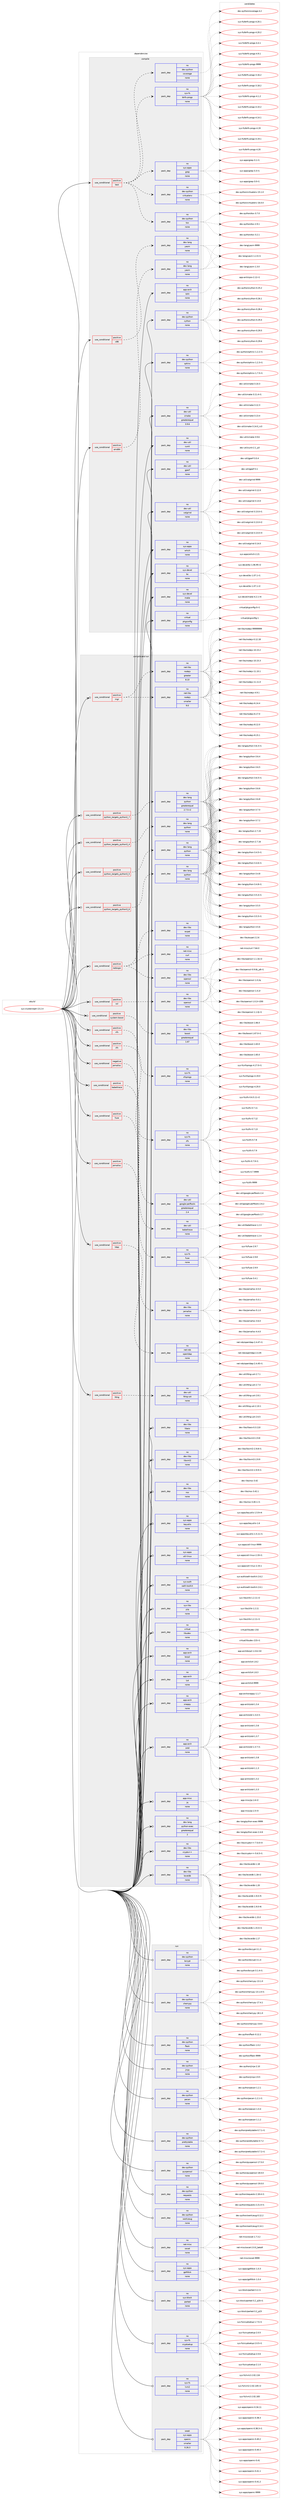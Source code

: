 digraph prolog {

# *************
# Graph options
# *************

newrank=true;
concentrate=true;
compound=true;
graph [rankdir=LR,fontname=Helvetica,fontsize=10,ranksep=1.5];#, ranksep=2.5, nodesep=0.2];
edge  [arrowhead=vee];
node  [fontname=Helvetica,fontsize=10];

# **********
# The ebuild
# **********

subgraph cluster_leftcol {
color=gray;
rank=same;
label=<<i>ebuild</i>>;
id [label="sys-cluster/ceph-13.2.4", color=red, width=4, href="../sys-cluster/ceph-13.2.4.svg"];
}

# ****************
# The dependencies
# ****************

subgraph cluster_midcol {
color=gray;
label=<<i>dependencies</i>>;
subgraph cluster_compile {
fillcolor="#eeeeee";
style=filled;
label=<<i>compile</i>>;
subgraph cond458443 {
dependency1720599 [label=<<TABLE BORDER="0" CELLBORDER="1" CELLSPACING="0" CELLPADDING="4"><TR><TD ROWSPAN="3" CELLPADDING="10">use_conditional</TD></TR><TR><TD>positive</TD></TR><TR><TD>amd64</TD></TR></TABLE>>, shape=none, color=red];
subgraph pack1233968 {
dependency1720600 [label=<<TABLE BORDER="0" CELLBORDER="1" CELLSPACING="0" CELLPADDING="4" WIDTH="220"><TR><TD ROWSPAN="6" CELLPADDING="30">pack_dep</TD></TR><TR><TD WIDTH="110">no</TD></TR><TR><TD>dev-lang</TD></TR><TR><TD>yasm</TD></TR><TR><TD>none</TD></TR><TR><TD></TD></TR></TABLE>>, shape=none, color=blue];
}
dependency1720599:e -> dependency1720600:w [weight=20,style="dashed",arrowhead="vee"];
}
id:e -> dependency1720599:w [weight=20,style="solid",arrowhead="vee"];
subgraph cond458444 {
dependency1720601 [label=<<TABLE BORDER="0" CELLBORDER="1" CELLSPACING="0" CELLPADDING="4"><TR><TD ROWSPAN="3" CELLPADDING="10">use_conditional</TD></TR><TR><TD>positive</TD></TR><TR><TD>test</TD></TR></TABLE>>, shape=none, color=red];
subgraph pack1233969 {
dependency1720602 [label=<<TABLE BORDER="0" CELLBORDER="1" CELLSPACING="0" CELLPADDING="4" WIDTH="220"><TR><TD ROWSPAN="6" CELLPADDING="30">pack_dep</TD></TR><TR><TD WIDTH="110">no</TD></TR><TR><TD>dev-python</TD></TR><TR><TD>coverage</TD></TR><TR><TD>none</TD></TR><TR><TD></TD></TR></TABLE>>, shape=none, color=blue];
}
dependency1720601:e -> dependency1720602:w [weight=20,style="dashed",arrowhead="vee"];
subgraph pack1233970 {
dependency1720603 [label=<<TABLE BORDER="0" CELLBORDER="1" CELLSPACING="0" CELLPADDING="4" WIDTH="220"><TR><TD ROWSPAN="6" CELLPADDING="30">pack_dep</TD></TR><TR><TD WIDTH="110">no</TD></TR><TR><TD>dev-python</TD></TR><TR><TD>tox</TD></TR><TR><TD>none</TD></TR><TR><TD></TD></TR></TABLE>>, shape=none, color=blue];
}
dependency1720601:e -> dependency1720603:w [weight=20,style="dashed",arrowhead="vee"];
subgraph pack1233971 {
dependency1720604 [label=<<TABLE BORDER="0" CELLBORDER="1" CELLSPACING="0" CELLPADDING="4" WIDTH="220"><TR><TD ROWSPAN="6" CELLPADDING="30">pack_dep</TD></TR><TR><TD WIDTH="110">no</TD></TR><TR><TD>dev-python</TD></TR><TR><TD>virtualenv</TD></TR><TR><TD>none</TD></TR><TR><TD></TD></TR></TABLE>>, shape=none, color=blue];
}
dependency1720601:e -> dependency1720604:w [weight=20,style="dashed",arrowhead="vee"];
subgraph pack1233972 {
dependency1720605 [label=<<TABLE BORDER="0" CELLBORDER="1" CELLSPACING="0" CELLPADDING="4" WIDTH="220"><TR><TD ROWSPAN="6" CELLPADDING="30">pack_dep</TD></TR><TR><TD WIDTH="110">no</TD></TR><TR><TD>sys-apps</TD></TR><TR><TD>grep</TD></TR><TR><TD>none</TD></TR><TR><TD></TD></TR></TABLE>>, shape=none, color=blue];
}
dependency1720601:e -> dependency1720605:w [weight=20,style="dashed",arrowhead="vee"];
subgraph pack1233973 {
dependency1720606 [label=<<TABLE BORDER="0" CELLBORDER="1" CELLSPACING="0" CELLPADDING="4" WIDTH="220"><TR><TD ROWSPAN="6" CELLPADDING="30">pack_dep</TD></TR><TR><TD WIDTH="110">no</TD></TR><TR><TD>sys-fs</TD></TR><TR><TD>btrfs-progs</TD></TR><TR><TD>none</TD></TR><TR><TD></TD></TR></TABLE>>, shape=none, color=blue];
}
dependency1720601:e -> dependency1720606:w [weight=20,style="dashed",arrowhead="vee"];
}
id:e -> dependency1720601:w [weight=20,style="solid",arrowhead="vee"];
subgraph cond458445 {
dependency1720607 [label=<<TABLE BORDER="0" CELLBORDER="1" CELLSPACING="0" CELLPADDING="4"><TR><TD ROWSPAN="3" CELLPADDING="10">use_conditional</TD></TR><TR><TD>positive</TD></TR><TR><TD>x86</TD></TR></TABLE>>, shape=none, color=red];
subgraph pack1233974 {
dependency1720608 [label=<<TABLE BORDER="0" CELLBORDER="1" CELLSPACING="0" CELLPADDING="4" WIDTH="220"><TR><TD ROWSPAN="6" CELLPADDING="30">pack_dep</TD></TR><TR><TD WIDTH="110">no</TD></TR><TR><TD>dev-lang</TD></TR><TR><TD>yasm</TD></TR><TR><TD>none</TD></TR><TR><TD></TD></TR></TABLE>>, shape=none, color=blue];
}
dependency1720607:e -> dependency1720608:w [weight=20,style="dashed",arrowhead="vee"];
}
id:e -> dependency1720607:w [weight=20,style="solid",arrowhead="vee"];
subgraph pack1233975 {
dependency1720609 [label=<<TABLE BORDER="0" CELLBORDER="1" CELLSPACING="0" CELLPADDING="4" WIDTH="220"><TR><TD ROWSPAN="6" CELLPADDING="30">pack_dep</TD></TR><TR><TD WIDTH="110">no</TD></TR><TR><TD>app-arch</TD></TR><TR><TD>cpio</TD></TR><TR><TD>none</TD></TR><TR><TD></TD></TR></TABLE>>, shape=none, color=blue];
}
id:e -> dependency1720609:w [weight=20,style="solid",arrowhead="vee"];
subgraph pack1233976 {
dependency1720610 [label=<<TABLE BORDER="0" CELLBORDER="1" CELLSPACING="0" CELLPADDING="4" WIDTH="220"><TR><TD ROWSPAN="6" CELLPADDING="30">pack_dep</TD></TR><TR><TD WIDTH="110">no</TD></TR><TR><TD>dev-python</TD></TR><TR><TD>cython</TD></TR><TR><TD>none</TD></TR><TR><TD></TD></TR></TABLE>>, shape=none, color=blue];
}
id:e -> dependency1720610:w [weight=20,style="solid",arrowhead="vee"];
subgraph pack1233977 {
dependency1720611 [label=<<TABLE BORDER="0" CELLBORDER="1" CELLSPACING="0" CELLPADDING="4" WIDTH="220"><TR><TD ROWSPAN="6" CELLPADDING="30">pack_dep</TD></TR><TR><TD WIDTH="110">no</TD></TR><TR><TD>dev-python</TD></TR><TR><TD>sphinx</TD></TR><TR><TD>none</TD></TR><TR><TD></TD></TR></TABLE>>, shape=none, color=blue];
}
id:e -> dependency1720611:w [weight=20,style="solid",arrowhead="vee"];
subgraph pack1233978 {
dependency1720612 [label=<<TABLE BORDER="0" CELLBORDER="1" CELLSPACING="0" CELLPADDING="4" WIDTH="220"><TR><TD ROWSPAN="6" CELLPADDING="30">pack_dep</TD></TR><TR><TD WIDTH="110">no</TD></TR><TR><TD>dev-util</TD></TR><TR><TD>cmake</TD></TR><TR><TD>greaterequal</TD></TR><TR><TD>3.9.6</TD></TR></TABLE>>, shape=none, color=blue];
}
id:e -> dependency1720612:w [weight=20,style="solid",arrowhead="vee"];
subgraph pack1233979 {
dependency1720613 [label=<<TABLE BORDER="0" CELLBORDER="1" CELLSPACING="0" CELLPADDING="4" WIDTH="220"><TR><TD ROWSPAN="6" CELLPADDING="30">pack_dep</TD></TR><TR><TD WIDTH="110">no</TD></TR><TR><TD>dev-util</TD></TR><TR><TD>cunit</TD></TR><TR><TD>none</TD></TR><TR><TD></TD></TR></TABLE>>, shape=none, color=blue];
}
id:e -> dependency1720613:w [weight=20,style="solid",arrowhead="vee"];
subgraph pack1233980 {
dependency1720614 [label=<<TABLE BORDER="0" CELLBORDER="1" CELLSPACING="0" CELLPADDING="4" WIDTH="220"><TR><TD ROWSPAN="6" CELLPADDING="30">pack_dep</TD></TR><TR><TD WIDTH="110">no</TD></TR><TR><TD>dev-util</TD></TR><TR><TD>gperf</TD></TR><TR><TD>none</TD></TR><TR><TD></TD></TR></TABLE>>, shape=none, color=blue];
}
id:e -> dependency1720614:w [weight=20,style="solid",arrowhead="vee"];
subgraph pack1233981 {
dependency1720615 [label=<<TABLE BORDER="0" CELLBORDER="1" CELLSPACING="0" CELLPADDING="4" WIDTH="220"><TR><TD ROWSPAN="6" CELLPADDING="30">pack_dep</TD></TR><TR><TD WIDTH="110">no</TD></TR><TR><TD>dev-util</TD></TR><TR><TD>valgrind</TD></TR><TR><TD>none</TD></TR><TR><TD></TD></TR></TABLE>>, shape=none, color=blue];
}
id:e -> dependency1720615:w [weight=20,style="solid",arrowhead="vee"];
subgraph pack1233982 {
dependency1720616 [label=<<TABLE BORDER="0" CELLBORDER="1" CELLSPACING="0" CELLPADDING="4" WIDTH="220"><TR><TD ROWSPAN="6" CELLPADDING="30">pack_dep</TD></TR><TR><TD WIDTH="110">no</TD></TR><TR><TD>sys-apps</TD></TR><TR><TD>which</TD></TR><TR><TD>none</TD></TR><TR><TD></TD></TR></TABLE>>, shape=none, color=blue];
}
id:e -> dependency1720616:w [weight=20,style="solid",arrowhead="vee"];
subgraph pack1233983 {
dependency1720617 [label=<<TABLE BORDER="0" CELLBORDER="1" CELLSPACING="0" CELLPADDING="4" WIDTH="220"><TR><TD ROWSPAN="6" CELLPADDING="30">pack_dep</TD></TR><TR><TD WIDTH="110">no</TD></TR><TR><TD>sys-devel</TD></TR><TR><TD>bc</TD></TR><TR><TD>none</TD></TR><TR><TD></TD></TR></TABLE>>, shape=none, color=blue];
}
id:e -> dependency1720617:w [weight=20,style="solid",arrowhead="vee"];
subgraph pack1233984 {
dependency1720618 [label=<<TABLE BORDER="0" CELLBORDER="1" CELLSPACING="0" CELLPADDING="4" WIDTH="220"><TR><TD ROWSPAN="6" CELLPADDING="30">pack_dep</TD></TR><TR><TD WIDTH="110">no</TD></TR><TR><TD>sys-devel</TD></TR><TR><TD>make</TD></TR><TR><TD>none</TD></TR><TR><TD></TD></TR></TABLE>>, shape=none, color=blue];
}
id:e -> dependency1720618:w [weight=20,style="solid",arrowhead="vee"];
subgraph pack1233985 {
dependency1720619 [label=<<TABLE BORDER="0" CELLBORDER="1" CELLSPACING="0" CELLPADDING="4" WIDTH="220"><TR><TD ROWSPAN="6" CELLPADDING="30">pack_dep</TD></TR><TR><TD WIDTH="110">no</TD></TR><TR><TD>virtual</TD></TR><TR><TD>pkgconfig</TD></TR><TR><TD>none</TD></TR><TR><TD></TD></TR></TABLE>>, shape=none, color=blue];
}
id:e -> dependency1720619:w [weight=20,style="solid",arrowhead="vee"];
}
subgraph cluster_compileandrun {
fillcolor="#eeeeee";
style=filled;
label=<<i>compile and run</i>>;
subgraph cond458446 {
dependency1720620 [label=<<TABLE BORDER="0" CELLBORDER="1" CELLSPACING="0" CELLPADDING="4"><TR><TD ROWSPAN="3" CELLPADDING="10">use_conditional</TD></TR><TR><TD>negative</TD></TR><TR><TD>jemalloc</TD></TR></TABLE>>, shape=none, color=red];
subgraph pack1233986 {
dependency1720621 [label=<<TABLE BORDER="0" CELLBORDER="1" CELLSPACING="0" CELLPADDING="4" WIDTH="220"><TR><TD ROWSPAN="6" CELLPADDING="30">pack_dep</TD></TR><TR><TD WIDTH="110">no</TD></TR><TR><TD>dev-util</TD></TR><TR><TD>google-perftools</TD></TR><TR><TD>greaterequal</TD></TR><TR><TD>2.4</TD></TR></TABLE>>, shape=none, color=blue];
}
dependency1720620:e -> dependency1720621:w [weight=20,style="dashed",arrowhead="vee"];
}
id:e -> dependency1720620:w [weight=20,style="solid",arrowhead="odotvee"];
subgraph cond458447 {
dependency1720622 [label=<<TABLE BORDER="0" CELLBORDER="1" CELLSPACING="0" CELLPADDING="4"><TR><TD ROWSPAN="3" CELLPADDING="10">use_conditional</TD></TR><TR><TD>positive</TD></TR><TR><TD>babeltrace</TD></TR></TABLE>>, shape=none, color=red];
subgraph pack1233987 {
dependency1720623 [label=<<TABLE BORDER="0" CELLBORDER="1" CELLSPACING="0" CELLPADDING="4" WIDTH="220"><TR><TD ROWSPAN="6" CELLPADDING="30">pack_dep</TD></TR><TR><TD WIDTH="110">no</TD></TR><TR><TD>dev-util</TD></TR><TR><TD>babeltrace</TD></TR><TR><TD>none</TD></TR><TR><TD></TD></TR></TABLE>>, shape=none, color=blue];
}
dependency1720622:e -> dependency1720623:w [weight=20,style="dashed",arrowhead="vee"];
}
id:e -> dependency1720622:w [weight=20,style="solid",arrowhead="odotvee"];
subgraph cond458448 {
dependency1720624 [label=<<TABLE BORDER="0" CELLBORDER="1" CELLSPACING="0" CELLPADDING="4"><TR><TD ROWSPAN="3" CELLPADDING="10">use_conditional</TD></TR><TR><TD>positive</TD></TR><TR><TD>fuse</TD></TR></TABLE>>, shape=none, color=red];
subgraph pack1233988 {
dependency1720625 [label=<<TABLE BORDER="0" CELLBORDER="1" CELLSPACING="0" CELLPADDING="4" WIDTH="220"><TR><TD ROWSPAN="6" CELLPADDING="30">pack_dep</TD></TR><TR><TD WIDTH="110">no</TD></TR><TR><TD>sys-fs</TD></TR><TR><TD>fuse</TD></TR><TR><TD>none</TD></TR><TR><TD></TD></TR></TABLE>>, shape=none, color=blue];
}
dependency1720624:e -> dependency1720625:w [weight=20,style="dashed",arrowhead="vee"];
}
id:e -> dependency1720624:w [weight=20,style="solid",arrowhead="odotvee"];
subgraph cond458449 {
dependency1720626 [label=<<TABLE BORDER="0" CELLBORDER="1" CELLSPACING="0" CELLPADDING="4"><TR><TD ROWSPAN="3" CELLPADDING="10">use_conditional</TD></TR><TR><TD>positive</TD></TR><TR><TD>jemalloc</TD></TR></TABLE>>, shape=none, color=red];
subgraph pack1233989 {
dependency1720627 [label=<<TABLE BORDER="0" CELLBORDER="1" CELLSPACING="0" CELLPADDING="4" WIDTH="220"><TR><TD ROWSPAN="6" CELLPADDING="30">pack_dep</TD></TR><TR><TD WIDTH="110">no</TD></TR><TR><TD>dev-libs</TD></TR><TR><TD>jemalloc</TD></TR><TR><TD>none</TD></TR><TR><TD></TD></TR></TABLE>>, shape=none, color=blue];
}
dependency1720626:e -> dependency1720627:w [weight=20,style="dashed",arrowhead="vee"];
}
id:e -> dependency1720626:w [weight=20,style="solid",arrowhead="odotvee"];
subgraph cond458450 {
dependency1720628 [label=<<TABLE BORDER="0" CELLBORDER="1" CELLSPACING="0" CELLPADDING="4"><TR><TD ROWSPAN="3" CELLPADDING="10">use_conditional</TD></TR><TR><TD>positive</TD></TR><TR><TD>ldap</TD></TR></TABLE>>, shape=none, color=red];
subgraph pack1233990 {
dependency1720629 [label=<<TABLE BORDER="0" CELLBORDER="1" CELLSPACING="0" CELLPADDING="4" WIDTH="220"><TR><TD ROWSPAN="6" CELLPADDING="30">pack_dep</TD></TR><TR><TD WIDTH="110">no</TD></TR><TR><TD>net-nds</TD></TR><TR><TD>openldap</TD></TR><TR><TD>none</TD></TR><TR><TD></TD></TR></TABLE>>, shape=none, color=blue];
}
dependency1720628:e -> dependency1720629:w [weight=20,style="dashed",arrowhead="vee"];
}
id:e -> dependency1720628:w [weight=20,style="solid",arrowhead="odotvee"];
subgraph cond458451 {
dependency1720630 [label=<<TABLE BORDER="0" CELLBORDER="1" CELLSPACING="0" CELLPADDING="4"><TR><TD ROWSPAN="3" CELLPADDING="10">use_conditional</TD></TR><TR><TD>positive</TD></TR><TR><TD>lttng</TD></TR></TABLE>>, shape=none, color=red];
subgraph pack1233991 {
dependency1720631 [label=<<TABLE BORDER="0" CELLBORDER="1" CELLSPACING="0" CELLPADDING="4" WIDTH="220"><TR><TD ROWSPAN="6" CELLPADDING="30">pack_dep</TD></TR><TR><TD WIDTH="110">no</TD></TR><TR><TD>dev-util</TD></TR><TR><TD>lttng-ust</TD></TR><TR><TD>none</TD></TR><TR><TD></TD></TR></TABLE>>, shape=none, color=blue];
}
dependency1720630:e -> dependency1720631:w [weight=20,style="dashed",arrowhead="vee"];
}
id:e -> dependency1720630:w [weight=20,style="solid",arrowhead="odotvee"];
subgraph cond458452 {
dependency1720632 [label=<<TABLE BORDER="0" CELLBORDER="1" CELLSPACING="0" CELLPADDING="4"><TR><TD ROWSPAN="3" CELLPADDING="10">use_conditional</TD></TR><TR><TD>positive</TD></TR><TR><TD>mgr</TD></TR></TABLE>>, shape=none, color=red];
subgraph pack1233992 {
dependency1720633 [label=<<TABLE BORDER="0" CELLBORDER="1" CELLSPACING="0" CELLPADDING="4" WIDTH="220"><TR><TD ROWSPAN="6" CELLPADDING="30">pack_dep</TD></TR><TR><TD WIDTH="110">no</TD></TR><TR><TD>net-libs</TD></TR><TR><TD>nodejs</TD></TR><TR><TD>smaller</TD></TR><TR><TD>9.0</TD></TR></TABLE>>, shape=none, color=blue];
}
dependency1720632:e -> dependency1720633:w [weight=20,style="dashed",arrowhead="vee"];
subgraph pack1233993 {
dependency1720634 [label=<<TABLE BORDER="0" CELLBORDER="1" CELLSPACING="0" CELLPADDING="4" WIDTH="220"><TR><TD ROWSPAN="6" CELLPADDING="30">pack_dep</TD></TR><TR><TD WIDTH="110">no</TD></TR><TR><TD>net-libs</TD></TR><TR><TD>nodejs</TD></TR><TR><TD>greater</TD></TR><TR><TD>8.10</TD></TR></TABLE>>, shape=none, color=blue];
}
dependency1720632:e -> dependency1720634:w [weight=20,style="dashed",arrowhead="vee"];
}
id:e -> dependency1720632:w [weight=20,style="solid",arrowhead="odotvee"];
subgraph cond458453 {
dependency1720635 [label=<<TABLE BORDER="0" CELLBORDER="1" CELLSPACING="0" CELLPADDING="4"><TR><TD ROWSPAN="3" CELLPADDING="10">use_conditional</TD></TR><TR><TD>positive</TD></TR><TR><TD>python_targets_python2_7</TD></TR></TABLE>>, shape=none, color=red];
subgraph pack1233994 {
dependency1720636 [label=<<TABLE BORDER="0" CELLBORDER="1" CELLSPACING="0" CELLPADDING="4" WIDTH="220"><TR><TD ROWSPAN="6" CELLPADDING="30">pack_dep</TD></TR><TR><TD WIDTH="110">no</TD></TR><TR><TD>dev-lang</TD></TR><TR><TD>python</TD></TR><TR><TD>greaterequal</TD></TR><TR><TD>2.7.5-r2</TD></TR></TABLE>>, shape=none, color=blue];
}
dependency1720635:e -> dependency1720636:w [weight=20,style="dashed",arrowhead="vee"];
}
id:e -> dependency1720635:w [weight=20,style="solid",arrowhead="odotvee"];
subgraph cond458454 {
dependency1720637 [label=<<TABLE BORDER="0" CELLBORDER="1" CELLSPACING="0" CELLPADDING="4"><TR><TD ROWSPAN="3" CELLPADDING="10">use_conditional</TD></TR><TR><TD>positive</TD></TR><TR><TD>python_targets_python3_4</TD></TR></TABLE>>, shape=none, color=red];
subgraph pack1233995 {
dependency1720638 [label=<<TABLE BORDER="0" CELLBORDER="1" CELLSPACING="0" CELLPADDING="4" WIDTH="220"><TR><TD ROWSPAN="6" CELLPADDING="30">pack_dep</TD></TR><TR><TD WIDTH="110">no</TD></TR><TR><TD>dev-lang</TD></TR><TR><TD>python</TD></TR><TR><TD>none</TD></TR><TR><TD></TD></TR></TABLE>>, shape=none, color=blue];
}
dependency1720637:e -> dependency1720638:w [weight=20,style="dashed",arrowhead="vee"];
}
id:e -> dependency1720637:w [weight=20,style="solid",arrowhead="odotvee"];
subgraph cond458455 {
dependency1720639 [label=<<TABLE BORDER="0" CELLBORDER="1" CELLSPACING="0" CELLPADDING="4"><TR><TD ROWSPAN="3" CELLPADDING="10">use_conditional</TD></TR><TR><TD>positive</TD></TR><TR><TD>python_targets_python3_5</TD></TR></TABLE>>, shape=none, color=red];
subgraph pack1233996 {
dependency1720640 [label=<<TABLE BORDER="0" CELLBORDER="1" CELLSPACING="0" CELLPADDING="4" WIDTH="220"><TR><TD ROWSPAN="6" CELLPADDING="30">pack_dep</TD></TR><TR><TD WIDTH="110">no</TD></TR><TR><TD>dev-lang</TD></TR><TR><TD>python</TD></TR><TR><TD>none</TD></TR><TR><TD></TD></TR></TABLE>>, shape=none, color=blue];
}
dependency1720639:e -> dependency1720640:w [weight=20,style="dashed",arrowhead="vee"];
}
id:e -> dependency1720639:w [weight=20,style="solid",arrowhead="odotvee"];
subgraph cond458456 {
dependency1720641 [label=<<TABLE BORDER="0" CELLBORDER="1" CELLSPACING="0" CELLPADDING="4"><TR><TD ROWSPAN="3" CELLPADDING="10">use_conditional</TD></TR><TR><TD>positive</TD></TR><TR><TD>python_targets_python3_6</TD></TR></TABLE>>, shape=none, color=red];
subgraph pack1233997 {
dependency1720642 [label=<<TABLE BORDER="0" CELLBORDER="1" CELLSPACING="0" CELLPADDING="4" WIDTH="220"><TR><TD ROWSPAN="6" CELLPADDING="30">pack_dep</TD></TR><TR><TD WIDTH="110">no</TD></TR><TR><TD>dev-lang</TD></TR><TR><TD>python</TD></TR><TR><TD>none</TD></TR><TR><TD></TD></TR></TABLE>>, shape=none, color=blue];
}
dependency1720641:e -> dependency1720642:w [weight=20,style="dashed",arrowhead="vee"];
}
id:e -> dependency1720641:w [weight=20,style="solid",arrowhead="odotvee"];
subgraph cond458457 {
dependency1720643 [label=<<TABLE BORDER="0" CELLBORDER="1" CELLSPACING="0" CELLPADDING="4"><TR><TD ROWSPAN="3" CELLPADDING="10">use_conditional</TD></TR><TR><TD>positive</TD></TR><TR><TD>radosgw</TD></TR></TABLE>>, shape=none, color=red];
subgraph pack1233998 {
dependency1720644 [label=<<TABLE BORDER="0" CELLBORDER="1" CELLSPACING="0" CELLPADDING="4" WIDTH="220"><TR><TD ROWSPAN="6" CELLPADDING="30">pack_dep</TD></TR><TR><TD WIDTH="110">no</TD></TR><TR><TD>dev-libs</TD></TR><TR><TD>expat</TD></TR><TR><TD>none</TD></TR><TR><TD></TD></TR></TABLE>>, shape=none, color=blue];
}
dependency1720643:e -> dependency1720644:w [weight=20,style="dashed",arrowhead="vee"];
subgraph pack1233999 {
dependency1720645 [label=<<TABLE BORDER="0" CELLBORDER="1" CELLSPACING="0" CELLPADDING="4" WIDTH="220"><TR><TD ROWSPAN="6" CELLPADDING="30">pack_dep</TD></TR><TR><TD WIDTH="110">no</TD></TR><TR><TD>dev-libs</TD></TR><TR><TD>openssl</TD></TR><TR><TD>none</TD></TR><TR><TD></TD></TR></TABLE>>, shape=none, color=blue];
}
dependency1720643:e -> dependency1720645:w [weight=20,style="dashed",arrowhead="vee"];
subgraph pack1234000 {
dependency1720646 [label=<<TABLE BORDER="0" CELLBORDER="1" CELLSPACING="0" CELLPADDING="4" WIDTH="220"><TR><TD ROWSPAN="6" CELLPADDING="30">pack_dep</TD></TR><TR><TD WIDTH="110">no</TD></TR><TR><TD>net-misc</TD></TR><TR><TD>curl</TD></TR><TR><TD>none</TD></TR><TR><TD></TD></TR></TABLE>>, shape=none, color=blue];
}
dependency1720643:e -> dependency1720646:w [weight=20,style="dashed",arrowhead="vee"];
}
id:e -> dependency1720643:w [weight=20,style="solid",arrowhead="odotvee"];
subgraph cond458458 {
dependency1720647 [label=<<TABLE BORDER="0" CELLBORDER="1" CELLSPACING="0" CELLPADDING="4"><TR><TD ROWSPAN="3" CELLPADDING="10">use_conditional</TD></TR><TR><TD>positive</TD></TR><TR><TD>ssl</TD></TR></TABLE>>, shape=none, color=red];
subgraph pack1234001 {
dependency1720648 [label=<<TABLE BORDER="0" CELLBORDER="1" CELLSPACING="0" CELLPADDING="4" WIDTH="220"><TR><TD ROWSPAN="6" CELLPADDING="30">pack_dep</TD></TR><TR><TD WIDTH="110">no</TD></TR><TR><TD>dev-libs</TD></TR><TR><TD>openssl</TD></TR><TR><TD>none</TD></TR><TR><TD></TD></TR></TABLE>>, shape=none, color=blue];
}
dependency1720647:e -> dependency1720648:w [weight=20,style="dashed",arrowhead="vee"];
}
id:e -> dependency1720647:w [weight=20,style="solid",arrowhead="odotvee"];
subgraph cond458459 {
dependency1720649 [label=<<TABLE BORDER="0" CELLBORDER="1" CELLSPACING="0" CELLPADDING="4"><TR><TD ROWSPAN="3" CELLPADDING="10">use_conditional</TD></TR><TR><TD>positive</TD></TR><TR><TD>system-boost</TD></TR></TABLE>>, shape=none, color=red];
subgraph pack1234002 {
dependency1720650 [label=<<TABLE BORDER="0" CELLBORDER="1" CELLSPACING="0" CELLPADDING="4" WIDTH="220"><TR><TD ROWSPAN="6" CELLPADDING="30">pack_dep</TD></TR><TR><TD WIDTH="110">no</TD></TR><TR><TD>dev-libs</TD></TR><TR><TD>boost</TD></TR><TR><TD>greaterequal</TD></TR><TR><TD>1.67</TD></TR></TABLE>>, shape=none, color=blue];
}
dependency1720649:e -> dependency1720650:w [weight=20,style="dashed",arrowhead="vee"];
}
id:e -> dependency1720649:w [weight=20,style="solid",arrowhead="odotvee"];
subgraph cond458460 {
dependency1720651 [label=<<TABLE BORDER="0" CELLBORDER="1" CELLSPACING="0" CELLPADDING="4"><TR><TD ROWSPAN="3" CELLPADDING="10">use_conditional</TD></TR><TR><TD>positive</TD></TR><TR><TD>xfs</TD></TR></TABLE>>, shape=none, color=red];
subgraph pack1234003 {
dependency1720652 [label=<<TABLE BORDER="0" CELLBORDER="1" CELLSPACING="0" CELLPADDING="4" WIDTH="220"><TR><TD ROWSPAN="6" CELLPADDING="30">pack_dep</TD></TR><TR><TD WIDTH="110">no</TD></TR><TR><TD>sys-fs</TD></TR><TR><TD>xfsprogs</TD></TR><TR><TD>none</TD></TR><TR><TD></TD></TR></TABLE>>, shape=none, color=blue];
}
dependency1720651:e -> dependency1720652:w [weight=20,style="dashed",arrowhead="vee"];
}
id:e -> dependency1720651:w [weight=20,style="solid",arrowhead="odotvee"];
subgraph cond458461 {
dependency1720653 [label=<<TABLE BORDER="0" CELLBORDER="1" CELLSPACING="0" CELLPADDING="4"><TR><TD ROWSPAN="3" CELLPADDING="10">use_conditional</TD></TR><TR><TD>positive</TD></TR><TR><TD>zfs</TD></TR></TABLE>>, shape=none, color=red];
subgraph pack1234004 {
dependency1720654 [label=<<TABLE BORDER="0" CELLBORDER="1" CELLSPACING="0" CELLPADDING="4" WIDTH="220"><TR><TD ROWSPAN="6" CELLPADDING="30">pack_dep</TD></TR><TR><TD WIDTH="110">no</TD></TR><TR><TD>sys-fs</TD></TR><TR><TD>zfs</TD></TR><TR><TD>none</TD></TR><TR><TD></TD></TR></TABLE>>, shape=none, color=blue];
}
dependency1720653:e -> dependency1720654:w [weight=20,style="dashed",arrowhead="vee"];
}
id:e -> dependency1720653:w [weight=20,style="solid",arrowhead="odotvee"];
subgraph pack1234005 {
dependency1720655 [label=<<TABLE BORDER="0" CELLBORDER="1" CELLSPACING="0" CELLPADDING="4" WIDTH="220"><TR><TD ROWSPAN="6" CELLPADDING="30">pack_dep</TD></TR><TR><TD WIDTH="110">no</TD></TR><TR><TD>app-arch</TD></TR><TR><TD>bzip2</TD></TR><TR><TD>none</TD></TR><TR><TD></TD></TR></TABLE>>, shape=none, color=blue];
}
id:e -> dependency1720655:w [weight=20,style="solid",arrowhead="odotvee"];
subgraph pack1234006 {
dependency1720656 [label=<<TABLE BORDER="0" CELLBORDER="1" CELLSPACING="0" CELLPADDING="4" WIDTH="220"><TR><TD ROWSPAN="6" CELLPADDING="30">pack_dep</TD></TR><TR><TD WIDTH="110">no</TD></TR><TR><TD>app-arch</TD></TR><TR><TD>lz4</TD></TR><TR><TD>none</TD></TR><TR><TD></TD></TR></TABLE>>, shape=none, color=blue];
}
id:e -> dependency1720656:w [weight=20,style="solid",arrowhead="odotvee"];
subgraph pack1234007 {
dependency1720657 [label=<<TABLE BORDER="0" CELLBORDER="1" CELLSPACING="0" CELLPADDING="4" WIDTH="220"><TR><TD ROWSPAN="6" CELLPADDING="30">pack_dep</TD></TR><TR><TD WIDTH="110">no</TD></TR><TR><TD>app-arch</TD></TR><TR><TD>snappy</TD></TR><TR><TD>none</TD></TR><TR><TD></TD></TR></TABLE>>, shape=none, color=blue];
}
id:e -> dependency1720657:w [weight=20,style="solid",arrowhead="odotvee"];
subgraph pack1234008 {
dependency1720658 [label=<<TABLE BORDER="0" CELLBORDER="1" CELLSPACING="0" CELLPADDING="4" WIDTH="220"><TR><TD ROWSPAN="6" CELLPADDING="30">pack_dep</TD></TR><TR><TD WIDTH="110">no</TD></TR><TR><TD>app-arch</TD></TR><TR><TD>zstd</TD></TR><TR><TD>none</TD></TR><TR><TD></TD></TR></TABLE>>, shape=none, color=blue];
}
id:e -> dependency1720658:w [weight=20,style="solid",arrowhead="odotvee"];
subgraph pack1234009 {
dependency1720659 [label=<<TABLE BORDER="0" CELLBORDER="1" CELLSPACING="0" CELLPADDING="4" WIDTH="220"><TR><TD ROWSPAN="6" CELLPADDING="30">pack_dep</TD></TR><TR><TD WIDTH="110">no</TD></TR><TR><TD>app-misc</TD></TR><TR><TD>jq</TD></TR><TR><TD>none</TD></TR><TR><TD></TD></TR></TABLE>>, shape=none, color=blue];
}
id:e -> dependency1720659:w [weight=20,style="solid",arrowhead="odotvee"];
subgraph pack1234010 {
dependency1720660 [label=<<TABLE BORDER="0" CELLBORDER="1" CELLSPACING="0" CELLPADDING="4" WIDTH="220"><TR><TD ROWSPAN="6" CELLPADDING="30">pack_dep</TD></TR><TR><TD WIDTH="110">no</TD></TR><TR><TD>dev-lang</TD></TR><TR><TD>python-exec</TD></TR><TR><TD>greaterequal</TD></TR><TR><TD>2</TD></TR></TABLE>>, shape=none, color=blue];
}
id:e -> dependency1720660:w [weight=20,style="solid",arrowhead="odotvee"];
subgraph pack1234011 {
dependency1720661 [label=<<TABLE BORDER="0" CELLBORDER="1" CELLSPACING="0" CELLPADDING="4" WIDTH="220"><TR><TD ROWSPAN="6" CELLPADDING="30">pack_dep</TD></TR><TR><TD WIDTH="110">no</TD></TR><TR><TD>dev-libs</TD></TR><TR><TD>crypto++</TD></TR><TR><TD>none</TD></TR><TR><TD></TD></TR></TABLE>>, shape=none, color=blue];
}
id:e -> dependency1720661:w [weight=20,style="solid",arrowhead="odotvee"];
subgraph pack1234012 {
dependency1720662 [label=<<TABLE BORDER="0" CELLBORDER="1" CELLSPACING="0" CELLPADDING="4" WIDTH="220"><TR><TD ROWSPAN="6" CELLPADDING="30">pack_dep</TD></TR><TR><TD WIDTH="110">no</TD></TR><TR><TD>dev-libs</TD></TR><TR><TD>leveldb</TD></TR><TR><TD>none</TD></TR><TR><TD></TD></TR></TABLE>>, shape=none, color=blue];
}
id:e -> dependency1720662:w [weight=20,style="solid",arrowhead="odotvee"];
subgraph pack1234013 {
dependency1720663 [label=<<TABLE BORDER="0" CELLBORDER="1" CELLSPACING="0" CELLPADDING="4" WIDTH="220"><TR><TD ROWSPAN="6" CELLPADDING="30">pack_dep</TD></TR><TR><TD WIDTH="110">no</TD></TR><TR><TD>dev-libs</TD></TR><TR><TD>libaio</TD></TR><TR><TD>none</TD></TR><TR><TD></TD></TR></TABLE>>, shape=none, color=blue];
}
id:e -> dependency1720663:w [weight=20,style="solid",arrowhead="odotvee"];
subgraph pack1234014 {
dependency1720664 [label=<<TABLE BORDER="0" CELLBORDER="1" CELLSPACING="0" CELLPADDING="4" WIDTH="220"><TR><TD ROWSPAN="6" CELLPADDING="30">pack_dep</TD></TR><TR><TD WIDTH="110">no</TD></TR><TR><TD>dev-libs</TD></TR><TR><TD>libxml2</TD></TR><TR><TD>none</TD></TR><TR><TD></TD></TR></TABLE>>, shape=none, color=blue];
}
id:e -> dependency1720664:w [weight=20,style="solid",arrowhead="odotvee"];
subgraph pack1234015 {
dependency1720665 [label=<<TABLE BORDER="0" CELLBORDER="1" CELLSPACING="0" CELLPADDING="4" WIDTH="220"><TR><TD ROWSPAN="6" CELLPADDING="30">pack_dep</TD></TR><TR><TD WIDTH="110">no</TD></TR><TR><TD>dev-libs</TD></TR><TR><TD>nss</TD></TR><TR><TD>none</TD></TR><TR><TD></TD></TR></TABLE>>, shape=none, color=blue];
}
id:e -> dependency1720665:w [weight=20,style="solid",arrowhead="odotvee"];
subgraph pack1234016 {
dependency1720666 [label=<<TABLE BORDER="0" CELLBORDER="1" CELLSPACING="0" CELLPADDING="4" WIDTH="220"><TR><TD ROWSPAN="6" CELLPADDING="30">pack_dep</TD></TR><TR><TD WIDTH="110">no</TD></TR><TR><TD>sys-apps</TD></TR><TR><TD>keyutils</TD></TR><TR><TD>none</TD></TR><TR><TD></TD></TR></TABLE>>, shape=none, color=blue];
}
id:e -> dependency1720666:w [weight=20,style="solid",arrowhead="odotvee"];
subgraph pack1234017 {
dependency1720667 [label=<<TABLE BORDER="0" CELLBORDER="1" CELLSPACING="0" CELLPADDING="4" WIDTH="220"><TR><TD ROWSPAN="6" CELLPADDING="30">pack_dep</TD></TR><TR><TD WIDTH="110">no</TD></TR><TR><TD>sys-apps</TD></TR><TR><TD>util-linux</TD></TR><TR><TD>none</TD></TR><TR><TD></TD></TR></TABLE>>, shape=none, color=blue];
}
id:e -> dependency1720667:w [weight=20,style="solid",arrowhead="odotvee"];
subgraph pack1234018 {
dependency1720668 [label=<<TABLE BORDER="0" CELLBORDER="1" CELLSPACING="0" CELLPADDING="4" WIDTH="220"><TR><TD ROWSPAN="6" CELLPADDING="30">pack_dep</TD></TR><TR><TD WIDTH="110">no</TD></TR><TR><TD>sys-auth</TD></TR><TR><TD>oath-toolkit</TD></TR><TR><TD>none</TD></TR><TR><TD></TD></TR></TABLE>>, shape=none, color=blue];
}
id:e -> dependency1720668:w [weight=20,style="solid",arrowhead="odotvee"];
subgraph pack1234019 {
dependency1720669 [label=<<TABLE BORDER="0" CELLBORDER="1" CELLSPACING="0" CELLPADDING="4" WIDTH="220"><TR><TD ROWSPAN="6" CELLPADDING="30">pack_dep</TD></TR><TR><TD WIDTH="110">no</TD></TR><TR><TD>sys-libs</TD></TR><TR><TD>zlib</TD></TR><TR><TD>none</TD></TR><TR><TD></TD></TR></TABLE>>, shape=none, color=blue];
}
id:e -> dependency1720669:w [weight=20,style="solid",arrowhead="odotvee"];
subgraph pack1234020 {
dependency1720670 [label=<<TABLE BORDER="0" CELLBORDER="1" CELLSPACING="0" CELLPADDING="4" WIDTH="220"><TR><TD ROWSPAN="6" CELLPADDING="30">pack_dep</TD></TR><TR><TD WIDTH="110">no</TD></TR><TR><TD>virtual</TD></TR><TR><TD>libudev</TD></TR><TR><TD>none</TD></TR><TR><TD></TD></TR></TABLE>>, shape=none, color=blue];
}
id:e -> dependency1720670:w [weight=20,style="solid",arrowhead="odotvee"];
}
subgraph cluster_run {
fillcolor="#eeeeee";
style=filled;
label=<<i>run</i>>;
subgraph pack1234021 {
dependency1720671 [label=<<TABLE BORDER="0" CELLBORDER="1" CELLSPACING="0" CELLPADDING="4" WIDTH="220"><TR><TD ROWSPAN="6" CELLPADDING="30">pack_dep</TD></TR><TR><TD WIDTH="110">no</TD></TR><TR><TD>dev-python</TD></TR><TR><TD>bcrypt</TD></TR><TR><TD>none</TD></TR><TR><TD></TD></TR></TABLE>>, shape=none, color=blue];
}
id:e -> dependency1720671:w [weight=20,style="solid",arrowhead="odot"];
subgraph pack1234022 {
dependency1720672 [label=<<TABLE BORDER="0" CELLBORDER="1" CELLSPACING="0" CELLPADDING="4" WIDTH="220"><TR><TD ROWSPAN="6" CELLPADDING="30">pack_dep</TD></TR><TR><TD WIDTH="110">no</TD></TR><TR><TD>dev-python</TD></TR><TR><TD>cherrypy</TD></TR><TR><TD>none</TD></TR><TR><TD></TD></TR></TABLE>>, shape=none, color=blue];
}
id:e -> dependency1720672:w [weight=20,style="solid",arrowhead="odot"];
subgraph pack1234023 {
dependency1720673 [label=<<TABLE BORDER="0" CELLBORDER="1" CELLSPACING="0" CELLPADDING="4" WIDTH="220"><TR><TD ROWSPAN="6" CELLPADDING="30">pack_dep</TD></TR><TR><TD WIDTH="110">no</TD></TR><TR><TD>dev-python</TD></TR><TR><TD>flask</TD></TR><TR><TD>none</TD></TR><TR><TD></TD></TR></TABLE>>, shape=none, color=blue];
}
id:e -> dependency1720673:w [weight=20,style="solid",arrowhead="odot"];
subgraph pack1234024 {
dependency1720674 [label=<<TABLE BORDER="0" CELLBORDER="1" CELLSPACING="0" CELLPADDING="4" WIDTH="220"><TR><TD ROWSPAN="6" CELLPADDING="30">pack_dep</TD></TR><TR><TD WIDTH="110">no</TD></TR><TR><TD>dev-python</TD></TR><TR><TD>jinja</TD></TR><TR><TD>none</TD></TR><TR><TD></TD></TR></TABLE>>, shape=none, color=blue];
}
id:e -> dependency1720674:w [weight=20,style="solid",arrowhead="odot"];
subgraph pack1234025 {
dependency1720675 [label=<<TABLE BORDER="0" CELLBORDER="1" CELLSPACING="0" CELLPADDING="4" WIDTH="220"><TR><TD ROWSPAN="6" CELLPADDING="30">pack_dep</TD></TR><TR><TD WIDTH="110">no</TD></TR><TR><TD>dev-python</TD></TR><TR><TD>pecan</TD></TR><TR><TD>none</TD></TR><TR><TD></TD></TR></TABLE>>, shape=none, color=blue];
}
id:e -> dependency1720675:w [weight=20,style="solid",arrowhead="odot"];
subgraph pack1234026 {
dependency1720676 [label=<<TABLE BORDER="0" CELLBORDER="1" CELLSPACING="0" CELLPADDING="4" WIDTH="220"><TR><TD ROWSPAN="6" CELLPADDING="30">pack_dep</TD></TR><TR><TD WIDTH="110">no</TD></TR><TR><TD>dev-python</TD></TR><TR><TD>prettytable</TD></TR><TR><TD>none</TD></TR><TR><TD></TD></TR></TABLE>>, shape=none, color=blue];
}
id:e -> dependency1720676:w [weight=20,style="solid",arrowhead="odot"];
subgraph pack1234027 {
dependency1720677 [label=<<TABLE BORDER="0" CELLBORDER="1" CELLSPACING="0" CELLPADDING="4" WIDTH="220"><TR><TD ROWSPAN="6" CELLPADDING="30">pack_dep</TD></TR><TR><TD WIDTH="110">no</TD></TR><TR><TD>dev-python</TD></TR><TR><TD>pyopenssl</TD></TR><TR><TD>none</TD></TR><TR><TD></TD></TR></TABLE>>, shape=none, color=blue];
}
id:e -> dependency1720677:w [weight=20,style="solid",arrowhead="odot"];
subgraph pack1234028 {
dependency1720678 [label=<<TABLE BORDER="0" CELLBORDER="1" CELLSPACING="0" CELLPADDING="4" WIDTH="220"><TR><TD ROWSPAN="6" CELLPADDING="30">pack_dep</TD></TR><TR><TD WIDTH="110">no</TD></TR><TR><TD>dev-python</TD></TR><TR><TD>requests</TD></TR><TR><TD>none</TD></TR><TR><TD></TD></TR></TABLE>>, shape=none, color=blue];
}
id:e -> dependency1720678:w [weight=20,style="solid",arrowhead="odot"];
subgraph pack1234029 {
dependency1720679 [label=<<TABLE BORDER="0" CELLBORDER="1" CELLSPACING="0" CELLPADDING="4" WIDTH="220"><TR><TD ROWSPAN="6" CELLPADDING="30">pack_dep</TD></TR><TR><TD WIDTH="110">no</TD></TR><TR><TD>dev-python</TD></TR><TR><TD>werkzeug</TD></TR><TR><TD>none</TD></TR><TR><TD></TD></TR></TABLE>>, shape=none, color=blue];
}
id:e -> dependency1720679:w [weight=20,style="solid",arrowhead="odot"];
subgraph pack1234030 {
dependency1720680 [label=<<TABLE BORDER="0" CELLBORDER="1" CELLSPACING="0" CELLPADDING="4" WIDTH="220"><TR><TD ROWSPAN="6" CELLPADDING="30">pack_dep</TD></TR><TR><TD WIDTH="110">no</TD></TR><TR><TD>net-misc</TD></TR><TR><TD>socat</TD></TR><TR><TD>none</TD></TR><TR><TD></TD></TR></TABLE>>, shape=none, color=blue];
}
id:e -> dependency1720680:w [weight=20,style="solid",arrowhead="odot"];
subgraph pack1234031 {
dependency1720681 [label=<<TABLE BORDER="0" CELLBORDER="1" CELLSPACING="0" CELLPADDING="4" WIDTH="220"><TR><TD ROWSPAN="6" CELLPADDING="30">pack_dep</TD></TR><TR><TD WIDTH="110">no</TD></TR><TR><TD>sys-apps</TD></TR><TR><TD>gptfdisk</TD></TR><TR><TD>none</TD></TR><TR><TD></TD></TR></TABLE>>, shape=none, color=blue];
}
id:e -> dependency1720681:w [weight=20,style="solid",arrowhead="odot"];
subgraph pack1234032 {
dependency1720682 [label=<<TABLE BORDER="0" CELLBORDER="1" CELLSPACING="0" CELLPADDING="4" WIDTH="220"><TR><TD ROWSPAN="6" CELLPADDING="30">pack_dep</TD></TR><TR><TD WIDTH="110">no</TD></TR><TR><TD>sys-block</TD></TR><TR><TD>parted</TD></TR><TR><TD>none</TD></TR><TR><TD></TD></TR></TABLE>>, shape=none, color=blue];
}
id:e -> dependency1720682:w [weight=20,style="solid",arrowhead="odot"];
subgraph pack1234033 {
dependency1720683 [label=<<TABLE BORDER="0" CELLBORDER="1" CELLSPACING="0" CELLPADDING="4" WIDTH="220"><TR><TD ROWSPAN="6" CELLPADDING="30">pack_dep</TD></TR><TR><TD WIDTH="110">no</TD></TR><TR><TD>sys-fs</TD></TR><TR><TD>cryptsetup</TD></TR><TR><TD>none</TD></TR><TR><TD></TD></TR></TABLE>>, shape=none, color=blue];
}
id:e -> dependency1720683:w [weight=20,style="solid",arrowhead="odot"];
subgraph pack1234034 {
dependency1720684 [label=<<TABLE BORDER="0" CELLBORDER="1" CELLSPACING="0" CELLPADDING="4" WIDTH="220"><TR><TD ROWSPAN="6" CELLPADDING="30">pack_dep</TD></TR><TR><TD WIDTH="110">no</TD></TR><TR><TD>sys-fs</TD></TR><TR><TD>lvm2</TD></TR><TR><TD>none</TD></TR><TR><TD></TD></TR></TABLE>>, shape=none, color=blue];
}
id:e -> dependency1720684:w [weight=20,style="solid",arrowhead="odot"];
subgraph pack1234035 {
dependency1720685 [label=<<TABLE BORDER="0" CELLBORDER="1" CELLSPACING="0" CELLPADDING="4" WIDTH="220"><TR><TD ROWSPAN="6" CELLPADDING="30">pack_dep</TD></TR><TR><TD WIDTH="110">weak</TD></TR><TR><TD>sys-apps</TD></TR><TR><TD>openrc</TD></TR><TR><TD>smaller</TD></TR><TR><TD>0.26.3</TD></TR></TABLE>>, shape=none, color=blue];
}
id:e -> dependency1720685:w [weight=20,style="solid",arrowhead="odot"];
}
}

# **************
# The candidates
# **************

subgraph cluster_choices {
rank=same;
color=gray;
label=<<i>candidates</i>>;

subgraph choice1233968 {
color=black;
nodesep=1;
choice100101118451089711010347121971151094549465046484511449 [label="dev-lang/yasm-1.2.0-r1", color=red, width=4,href="../dev-lang/yasm-1.2.0-r1.svg"];
choice10010111845108971101034712197115109454946514648 [label="dev-lang/yasm-1.3.0", color=red, width=4,href="../dev-lang/yasm-1.3.0.svg"];
choice100101118451089711010347121971151094557575757 [label="dev-lang/yasm-9999", color=red, width=4,href="../dev-lang/yasm-9999.svg"];
dependency1720600:e -> choice100101118451089711010347121971151094549465046484511449:w [style=dotted,weight="100"];
dependency1720600:e -> choice10010111845108971101034712197115109454946514648:w [style=dotted,weight="100"];
dependency1720600:e -> choice100101118451089711010347121971151094557575757:w [style=dotted,weight="100"];
}
subgraph choice1233969 {
color=black;
nodesep=1;
choice1001011184511212111610411111047991111181011149710310145524650 [label="dev-python/coverage-4.2", color=red, width=4,href="../dev-python/coverage-4.2.svg"];
dependency1720602:e -> choice1001011184511212111610411111047991111181011149710310145524650:w [style=dotted,weight="100"];
}
subgraph choice1233970 {
color=black;
nodesep=1;
choice1001011184511212111610411111047116111120455046574649 [label="dev-python/tox-2.9.1", color=red, width=4,href="../dev-python/tox-2.9.1.svg"];
choice1001011184511212111610411111047116111120455146504649 [label="dev-python/tox-3.2.1", color=red, width=4,href="../dev-python/tox-3.2.1.svg"];
choice1001011184511212111610411111047116111120455146554648 [label="dev-python/tox-3.7.0", color=red, width=4,href="../dev-python/tox-3.7.0.svg"];
dependency1720603:e -> choice1001011184511212111610411111047116111120455046574649:w [style=dotted,weight="100"];
dependency1720603:e -> choice1001011184511212111610411111047116111120455146504649:w [style=dotted,weight="100"];
dependency1720603:e -> choice1001011184511212111610411111047116111120455146554648:w [style=dotted,weight="100"];
}
subgraph choice1233971 {
color=black;
nodesep=1;
choice10010111845112121116104111110471181051141161179710810111011845495346494648 [label="dev-python/virtualenv-15.1.0", color=red, width=4,href="../dev-python/virtualenv-15.1.0.svg"];
choice10010111845112121116104111110471181051141161179710810111011845495446484648 [label="dev-python/virtualenv-16.0.0", color=red, width=4,href="../dev-python/virtualenv-16.0.0.svg"];
dependency1720604:e -> choice10010111845112121116104111110471181051141161179710810111011845495346494648:w [style=dotted,weight="100"];
dependency1720604:e -> choice10010111845112121116104111110471181051141161179710810111011845495446484648:w [style=dotted,weight="100"];
}
subgraph choice1233972 {
color=black;
nodesep=1;
choice115121115459711211211547103114101112455146484511449 [label="sys-apps/grep-3.0-r1", color=red, width=4,href="../sys-apps/grep-3.0-r1.svg"];
choice115121115459711211211547103114101112455146494511449 [label="sys-apps/grep-3.1-r1", color=red, width=4,href="../sys-apps/grep-3.1-r1.svg"];
choice115121115459711211211547103114101112455146514511449 [label="sys-apps/grep-3.3-r1", color=red, width=4,href="../sys-apps/grep-3.3-r1.svg"];
dependency1720605:e -> choice115121115459711211211547103114101112455146484511449:w [style=dotted,weight="100"];
dependency1720605:e -> choice115121115459711211211547103114101112455146494511449:w [style=dotted,weight="100"];
dependency1720605:e -> choice115121115459711211211547103114101112455146514511449:w [style=dotted,weight="100"];
}
subgraph choice1233973 {
color=black;
nodesep=1;
choice1151211154510211547981161141021154511211411110311545514649544650 [label="sys-fs/btrfs-progs-3.16.2", color=red, width=4,href="../sys-fs/btrfs-progs-3.16.2.svg"];
choice1151211154510211547981161141021154511211411110311545514649564650 [label="sys-fs/btrfs-progs-3.18.2", color=red, width=4,href="../sys-fs/btrfs-progs-3.18.2.svg"];
choice11512111545102115479811611410211545112114111103115455246494650 [label="sys-fs/btrfs-progs-4.1.2", color=red, width=4,href="../sys-fs/btrfs-progs-4.1.2.svg"];
choice1151211154510211547981161141021154511211411110311545524649484650 [label="sys-fs/btrfs-progs-4.10.2", color=red, width=4,href="../sys-fs/btrfs-progs-4.10.2.svg"];
choice1151211154510211547981161141021154511211411110311545524649524649 [label="sys-fs/btrfs-progs-4.14.1", color=red, width=4,href="../sys-fs/btrfs-progs-4.14.1.svg"];
choice115121115451021154798116114102115451121141111031154552464957 [label="sys-fs/btrfs-progs-4.19", color=red, width=4,href="../sys-fs/btrfs-progs-4.19.svg"];
choice1151211154510211547981161141021154511211411110311545524649574649 [label="sys-fs/btrfs-progs-4.19.1", color=red, width=4,href="../sys-fs/btrfs-progs-4.19.1.svg"];
choice115121115451021154798116114102115451121141111031154552465048 [label="sys-fs/btrfs-progs-4.20", color=red, width=4,href="../sys-fs/btrfs-progs-4.20.svg"];
choice1151211154510211547981161141021154511211411110311545524650484649 [label="sys-fs/btrfs-progs-4.20.1", color=red, width=4,href="../sys-fs/btrfs-progs-4.20.1.svg"];
choice1151211154510211547981161141021154511211411110311545524650484650 [label="sys-fs/btrfs-progs-4.20.2", color=red, width=4,href="../sys-fs/btrfs-progs-4.20.2.svg"];
choice11512111545102115479811611410211545112114111103115455246524649 [label="sys-fs/btrfs-progs-4.4.1", color=red, width=4,href="../sys-fs/btrfs-progs-4.4.1.svg"];
choice11512111545102115479811611410211545112114111103115455246574649 [label="sys-fs/btrfs-progs-4.9.1", color=red, width=4,href="../sys-fs/btrfs-progs-4.9.1.svg"];
choice115121115451021154798116114102115451121141111031154557575757 [label="sys-fs/btrfs-progs-9999", color=red, width=4,href="../sys-fs/btrfs-progs-9999.svg"];
dependency1720606:e -> choice1151211154510211547981161141021154511211411110311545514649544650:w [style=dotted,weight="100"];
dependency1720606:e -> choice1151211154510211547981161141021154511211411110311545514649564650:w [style=dotted,weight="100"];
dependency1720606:e -> choice11512111545102115479811611410211545112114111103115455246494650:w [style=dotted,weight="100"];
dependency1720606:e -> choice1151211154510211547981161141021154511211411110311545524649484650:w [style=dotted,weight="100"];
dependency1720606:e -> choice1151211154510211547981161141021154511211411110311545524649524649:w [style=dotted,weight="100"];
dependency1720606:e -> choice115121115451021154798116114102115451121141111031154552464957:w [style=dotted,weight="100"];
dependency1720606:e -> choice1151211154510211547981161141021154511211411110311545524649574649:w [style=dotted,weight="100"];
dependency1720606:e -> choice115121115451021154798116114102115451121141111031154552465048:w [style=dotted,weight="100"];
dependency1720606:e -> choice1151211154510211547981161141021154511211411110311545524650484649:w [style=dotted,weight="100"];
dependency1720606:e -> choice1151211154510211547981161141021154511211411110311545524650484650:w [style=dotted,weight="100"];
dependency1720606:e -> choice11512111545102115479811611410211545112114111103115455246524649:w [style=dotted,weight="100"];
dependency1720606:e -> choice11512111545102115479811611410211545112114111103115455246574649:w [style=dotted,weight="100"];
dependency1720606:e -> choice115121115451021154798116114102115451121141111031154557575757:w [style=dotted,weight="100"];
}
subgraph choice1233974 {
color=black;
nodesep=1;
choice100101118451089711010347121971151094549465046484511449 [label="dev-lang/yasm-1.2.0-r1", color=red, width=4,href="../dev-lang/yasm-1.2.0-r1.svg"];
choice10010111845108971101034712197115109454946514648 [label="dev-lang/yasm-1.3.0", color=red, width=4,href="../dev-lang/yasm-1.3.0.svg"];
choice100101118451089711010347121971151094557575757 [label="dev-lang/yasm-9999", color=red, width=4,href="../dev-lang/yasm-9999.svg"];
dependency1720608:e -> choice100101118451089711010347121971151094549465046484511449:w [style=dotted,weight="100"];
dependency1720608:e -> choice10010111845108971101034712197115109454946514648:w [style=dotted,weight="100"];
dependency1720608:e -> choice100101118451089711010347121971151094557575757:w [style=dotted,weight="100"];
}
subgraph choice1233975 {
color=black;
nodesep=1;
choice97112112459711499104479911210511145504649504511449 [label="app-arch/cpio-2.12-r1", color=red, width=4,href="../app-arch/cpio-2.12-r1.svg"];
dependency1720609:e -> choice97112112459711499104479911210511145504649504511449:w [style=dotted,weight="100"];
}
subgraph choice1233976 {
color=black;
nodesep=1;
choice10010111845112121116104111110479912111610411111045484650534650 [label="dev-python/cython-0.25.2", color=red, width=4,href="../dev-python/cython-0.25.2.svg"];
choice10010111845112121116104111110479912111610411111045484650544649 [label="dev-python/cython-0.26.1", color=red, width=4,href="../dev-python/cython-0.26.1.svg"];
choice10010111845112121116104111110479912111610411111045484650564652 [label="dev-python/cython-0.28.4", color=red, width=4,href="../dev-python/cython-0.28.4.svg"];
choice10010111845112121116104111110479912111610411111045484650574652 [label="dev-python/cython-0.29.4", color=red, width=4,href="../dev-python/cython-0.29.4.svg"];
choice10010111845112121116104111110479912111610411111045484650574653 [label="dev-python/cython-0.29.5", color=red, width=4,href="../dev-python/cython-0.29.5.svg"];
choice10010111845112121116104111110479912111610411111045484650574654 [label="dev-python/cython-0.29.6", color=red, width=4,href="../dev-python/cython-0.29.6.svg"];
dependency1720610:e -> choice10010111845112121116104111110479912111610411111045484650534650:w [style=dotted,weight="100"];
dependency1720610:e -> choice10010111845112121116104111110479912111610411111045484650544649:w [style=dotted,weight="100"];
dependency1720610:e -> choice10010111845112121116104111110479912111610411111045484650564652:w [style=dotted,weight="100"];
dependency1720610:e -> choice10010111845112121116104111110479912111610411111045484650574652:w [style=dotted,weight="100"];
dependency1720610:e -> choice10010111845112121116104111110479912111610411111045484650574653:w [style=dotted,weight="100"];
dependency1720610:e -> choice10010111845112121116104111110479912111610411111045484650574654:w [style=dotted,weight="100"];
}
subgraph choice1233977 {
color=black;
nodesep=1;
choice10010111845112121116104111110471151121041051101204549465046504511449 [label="dev-python/sphinx-1.2.2-r1", color=red, width=4,href="../dev-python/sphinx-1.2.2-r1.svg"];
choice10010111845112121116104111110471151121041051101204549465046514511449 [label="dev-python/sphinx-1.2.3-r1", color=red, width=4,href="../dev-python/sphinx-1.2.3-r1.svg"];
choice10010111845112121116104111110471151121041051101204549465546534511449 [label="dev-python/sphinx-1.7.5-r1", color=red, width=4,href="../dev-python/sphinx-1.7.5-r1.svg"];
dependency1720611:e -> choice10010111845112121116104111110471151121041051101204549465046504511449:w [style=dotted,weight="100"];
dependency1720611:e -> choice10010111845112121116104111110471151121041051101204549465046514511449:w [style=dotted,weight="100"];
dependency1720611:e -> choice10010111845112121116104111110471151121041051101204549465546534511449:w [style=dotted,weight="100"];
}
subgraph choice1233978 {
color=black;
nodesep=1;
choice1001011184511711610510847991099710710145514649484651 [label="dev-util/cmake-3.10.3", color=red, width=4,href="../dev-util/cmake-3.10.3.svg"];
choice10010111845117116105108479910997107101455146494946524511449 [label="dev-util/cmake-3.11.4-r1", color=red, width=4,href="../dev-util/cmake-3.11.4-r1.svg"];
choice1001011184511711610510847991099710710145514649504651 [label="dev-util/cmake-3.12.3", color=red, width=4,href="../dev-util/cmake-3.12.3.svg"];
choice1001011184511711610510847991099710710145514649514652 [label="dev-util/cmake-3.13.4", color=red, width=4,href="../dev-util/cmake-3.13.4.svg"];
choice1001011184511711610510847991099710710145514649524648951149951 [label="dev-util/cmake-3.14.0_rc3", color=red, width=4,href="../dev-util/cmake-3.14.0_rc3.svg"];
choice10010111845117116105108479910997107101455146574654 [label="dev-util/cmake-3.9.6", color=red, width=4,href="../dev-util/cmake-3.9.6.svg"];
dependency1720612:e -> choice1001011184511711610510847991099710710145514649484651:w [style=dotted,weight="100"];
dependency1720612:e -> choice10010111845117116105108479910997107101455146494946524511449:w [style=dotted,weight="100"];
dependency1720612:e -> choice1001011184511711610510847991099710710145514649504651:w [style=dotted,weight="100"];
dependency1720612:e -> choice1001011184511711610510847991099710710145514649514652:w [style=dotted,weight="100"];
dependency1720612:e -> choice1001011184511711610510847991099710710145514649524648951149951:w [style=dotted,weight="100"];
dependency1720612:e -> choice10010111845117116105108479910997107101455146574654:w [style=dotted,weight="100"];
}
subgraph choice1233979 {
color=black;
nodesep=1;
choice100101118451171161051084799117110105116455046499511251 [label="dev-util/cunit-2.1_p3", color=red, width=4,href="../dev-util/cunit-2.1_p3.svg"];
dependency1720613:e -> choice100101118451171161051084799117110105116455046499511251:w [style=dotted,weight="100"];
}
subgraph choice1233980 {
color=black;
nodesep=1;
choice1001011184511711610510847103112101114102455146484652 [label="dev-util/gperf-3.0.4", color=red, width=4,href="../dev-util/gperf-3.0.4.svg"];
choice100101118451171161051084710311210111410245514649 [label="dev-util/gperf-3.1", color=red, width=4,href="../dev-util/gperf-3.1.svg"];
dependency1720614:e -> choice1001011184511711610510847103112101114102455146484652:w [style=dotted,weight="100"];
dependency1720614:e -> choice100101118451171161051084710311210111410245514649:w [style=dotted,weight="100"];
}
subgraph choice1233981 {
color=black;
nodesep=1;
choice10010111845117116105108471189710810311410511010045514649504648 [label="dev-util/valgrind-3.12.0", color=red, width=4,href="../dev-util/valgrind-3.12.0.svg"];
choice10010111845117116105108471189710810311410511010045514649514648 [label="dev-util/valgrind-3.13.0", color=red, width=4,href="../dev-util/valgrind-3.13.0.svg"];
choice100101118451171161051084711897108103114105110100455146495146484511449 [label="dev-util/valgrind-3.13.0-r1", color=red, width=4,href="../dev-util/valgrind-3.13.0-r1.svg"];
choice100101118451171161051084711897108103114105110100455146495146484511450 [label="dev-util/valgrind-3.13.0-r2", color=red, width=4,href="../dev-util/valgrind-3.13.0-r2.svg"];
choice100101118451171161051084711897108103114105110100455146495146484511451 [label="dev-util/valgrind-3.13.0-r3", color=red, width=4,href="../dev-util/valgrind-3.13.0-r3.svg"];
choice10010111845117116105108471189710810311410511010045514649524648 [label="dev-util/valgrind-3.14.0", color=red, width=4,href="../dev-util/valgrind-3.14.0.svg"];
choice1001011184511711610510847118971081031141051101004557575757 [label="dev-util/valgrind-9999", color=red, width=4,href="../dev-util/valgrind-9999.svg"];
dependency1720615:e -> choice10010111845117116105108471189710810311410511010045514649504648:w [style=dotted,weight="100"];
dependency1720615:e -> choice10010111845117116105108471189710810311410511010045514649514648:w [style=dotted,weight="100"];
dependency1720615:e -> choice100101118451171161051084711897108103114105110100455146495146484511449:w [style=dotted,weight="100"];
dependency1720615:e -> choice100101118451171161051084711897108103114105110100455146495146484511450:w [style=dotted,weight="100"];
dependency1720615:e -> choice100101118451171161051084711897108103114105110100455146495146484511451:w [style=dotted,weight="100"];
dependency1720615:e -> choice10010111845117116105108471189710810311410511010045514649524648:w [style=dotted,weight="100"];
dependency1720615:e -> choice1001011184511711610510847118971081031141051101004557575757:w [style=dotted,weight="100"];
}
subgraph choice1233982 {
color=black;
nodesep=1;
choice115121115459711211211547119104105991044550465049 [label="sys-apps/which-2.21", color=red, width=4,href="../sys-apps/which-2.21.svg"];
dependency1720616:e -> choice115121115459711211211547119104105991044550465049:w [style=dotted,weight="100"];
}
subgraph choice1233983 {
color=black;
nodesep=1;
choice1151211154510010111810110847989945494648544657534511450 [label="sys-devel/bc-1.06.95-r2", color=red, width=4,href="../sys-devel/bc-1.06.95-r2.svg"];
choice11512111545100101118101108479899454946485546494511449 [label="sys-devel/bc-1.07.1-r1", color=red, width=4,href="../sys-devel/bc-1.07.1-r1.svg"];
choice11512111545100101118101108479899454946485546494511450 [label="sys-devel/bc-1.07.1-r2", color=red, width=4,href="../sys-devel/bc-1.07.1-r2.svg"];
dependency1720617:e -> choice1151211154510010111810110847989945494648544657534511450:w [style=dotted,weight="100"];
dependency1720617:e -> choice11512111545100101118101108479899454946485546494511449:w [style=dotted,weight="100"];
dependency1720617:e -> choice11512111545100101118101108479899454946485546494511450:w [style=dotted,weight="100"];
}
subgraph choice1233984 {
color=black;
nodesep=1;
choice1151211154510010111810110847109971071014552465046494511452 [label="sys-devel/make-4.2.1-r4", color=red, width=4,href="../sys-devel/make-4.2.1-r4.svg"];
dependency1720618:e -> choice1151211154510010111810110847109971071014552465046494511452:w [style=dotted,weight="100"];
}
subgraph choice1233985 {
color=black;
nodesep=1;
choice11810511411611797108471121071039911111010210510345484511449 [label="virtual/pkgconfig-0-r1", color=red, width=4,href="../virtual/pkgconfig-0-r1.svg"];
choice1181051141161179710847112107103991111101021051034549 [label="virtual/pkgconfig-1", color=red, width=4,href="../virtual/pkgconfig-1.svg"];
dependency1720619:e -> choice11810511411611797108471121071039911111010210510345484511449:w [style=dotted,weight="100"];
dependency1720619:e -> choice1181051141161179710847112107103991111101021051034549:w [style=dotted,weight="100"];
}
subgraph choice1233986 {
color=black;
nodesep=1;
choice10010111845117116105108471031111111031081014511210111410211611111110811545504652 [label="dev-util/google-perftools-2.4", color=red, width=4,href="../dev-util/google-perftools-2.4.svg"];
choice100101118451171161051084710311111110310810145112101114102116111111108115455046544650 [label="dev-util/google-perftools-2.6.2", color=red, width=4,href="../dev-util/google-perftools-2.6.2.svg"];
choice10010111845117116105108471031111111031081014511210111410211611111110811545504655 [label="dev-util/google-perftools-2.7", color=red, width=4,href="../dev-util/google-perftools-2.7.svg"];
dependency1720621:e -> choice10010111845117116105108471031111111031081014511210111410211611111110811545504652:w [style=dotted,weight="100"];
dependency1720621:e -> choice100101118451171161051084710311111110310810145112101114102116111111108115455046544650:w [style=dotted,weight="100"];
dependency1720621:e -> choice10010111845117116105108471031111111031081014511210111410211611111110811545504655:w [style=dotted,weight="100"];
}
subgraph choice1233987 {
color=black;
nodesep=1;
choice10010111845117116105108479897981011081161149799101454946504651 [label="dev-util/babeltrace-1.2.3", color=red, width=4,href="../dev-util/babeltrace-1.2.3.svg"];
choice10010111845117116105108479897981011081161149799101454946504652 [label="dev-util/babeltrace-1.2.4", color=red, width=4,href="../dev-util/babeltrace-1.2.4.svg"];
dependency1720623:e -> choice10010111845117116105108479897981011081161149799101454946504651:w [style=dotted,weight="100"];
dependency1720623:e -> choice10010111845117116105108479897981011081161149799101454946504652:w [style=dotted,weight="100"];
}
subgraph choice1233988 {
color=black;
nodesep=1;
choice1151211154510211547102117115101455046574655 [label="sys-fs/fuse-2.9.7", color=red, width=4,href="../sys-fs/fuse-2.9.7.svg"];
choice1151211154510211547102117115101455046574656 [label="sys-fs/fuse-2.9.8", color=red, width=4,href="../sys-fs/fuse-2.9.8.svg"];
choice1151211154510211547102117115101455046574657 [label="sys-fs/fuse-2.9.9", color=red, width=4,href="../sys-fs/fuse-2.9.9.svg"];
choice1151211154510211547102117115101455146524649 [label="sys-fs/fuse-3.4.1", color=red, width=4,href="../sys-fs/fuse-3.4.1.svg"];
dependency1720625:e -> choice1151211154510211547102117115101455046574655:w [style=dotted,weight="100"];
dependency1720625:e -> choice1151211154510211547102117115101455046574656:w [style=dotted,weight="100"];
dependency1720625:e -> choice1151211154510211547102117115101455046574657:w [style=dotted,weight="100"];
dependency1720625:e -> choice1151211154510211547102117115101455146524649:w [style=dotted,weight="100"];
}
subgraph choice1233989 {
color=black;
nodesep=1;
choice1001011184510810598115471061011099710810811199455146544648 [label="dev-libs/jemalloc-3.6.0", color=red, width=4,href="../dev-libs/jemalloc-3.6.0.svg"];
choice1001011184510810598115471061011099710810811199455246524648 [label="dev-libs/jemalloc-4.4.0", color=red, width=4,href="../dev-libs/jemalloc-4.4.0.svg"];
choice1001011184510810598115471061011099710810811199455246534648 [label="dev-libs/jemalloc-4.5.0", color=red, width=4,href="../dev-libs/jemalloc-4.5.0.svg"];
choice1001011184510810598115471061011099710810811199455346484649 [label="dev-libs/jemalloc-5.0.1", color=red, width=4,href="../dev-libs/jemalloc-5.0.1.svg"];
choice1001011184510810598115471061011099710810811199455346494648 [label="dev-libs/jemalloc-5.1.0", color=red, width=4,href="../dev-libs/jemalloc-5.1.0.svg"];
dependency1720627:e -> choice1001011184510810598115471061011099710810811199455146544648:w [style=dotted,weight="100"];
dependency1720627:e -> choice1001011184510810598115471061011099710810811199455246524648:w [style=dotted,weight="100"];
dependency1720627:e -> choice1001011184510810598115471061011099710810811199455246534648:w [style=dotted,weight="100"];
dependency1720627:e -> choice1001011184510810598115471061011099710810811199455346484649:w [style=dotted,weight="100"];
dependency1720627:e -> choice1001011184510810598115471061011099710810811199455346494648:w [style=dotted,weight="100"];
}
subgraph choice1233990 {
color=black;
nodesep=1;
choice11010111645110100115471111121011101081009711245504652465253 [label="net-nds/openldap-2.4.45", color=red, width=4,href="../net-nds/openldap-2.4.45.svg"];
choice110101116451101001154711111210111010810097112455046524652534511449 [label="net-nds/openldap-2.4.45-r1", color=red, width=4,href="../net-nds/openldap-2.4.45-r1.svg"];
choice110101116451101001154711111210111010810097112455046524652554511449 [label="net-nds/openldap-2.4.47-r1", color=red, width=4,href="../net-nds/openldap-2.4.47-r1.svg"];
dependency1720629:e -> choice11010111645110100115471111121011101081009711245504652465253:w [style=dotted,weight="100"];
dependency1720629:e -> choice110101116451101001154711111210111010810097112455046524652534511449:w [style=dotted,weight="100"];
dependency1720629:e -> choice110101116451101001154711111210111010810097112455046524652554511449:w [style=dotted,weight="100"];
}
subgraph choice1233991 {
color=black;
nodesep=1;
choice10010111845117116105108471081161161101034511711511645504649484649 [label="dev-util/lttng-ust-2.10.1", color=red, width=4,href="../dev-util/lttng-ust-2.10.1.svg"];
choice100101118451171161051084710811611611010345117115116455046544653 [label="dev-util/lttng-ust-2.6.5", color=red, width=4,href="../dev-util/lttng-ust-2.6.5.svg"];
choice100101118451171161051084710811611611010345117115116455046554649 [label="dev-util/lttng-ust-2.7.1", color=red, width=4,href="../dev-util/lttng-ust-2.7.1.svg"];
choice100101118451171161051084710811611611010345117115116455046554652 [label="dev-util/lttng-ust-2.7.4", color=red, width=4,href="../dev-util/lttng-ust-2.7.4.svg"];
choice100101118451171161051084710811611611010345117115116455046564649 [label="dev-util/lttng-ust-2.8.1", color=red, width=4,href="../dev-util/lttng-ust-2.8.1.svg"];
dependency1720631:e -> choice10010111845117116105108471081161161101034511711511645504649484649:w [style=dotted,weight="100"];
dependency1720631:e -> choice100101118451171161051084710811611611010345117115116455046544653:w [style=dotted,weight="100"];
dependency1720631:e -> choice100101118451171161051084710811611611010345117115116455046554649:w [style=dotted,weight="100"];
dependency1720631:e -> choice100101118451171161051084710811611611010345117115116455046554652:w [style=dotted,weight="100"];
dependency1720631:e -> choice100101118451171161051084710811611611010345117115116455046564649:w [style=dotted,weight="100"];
}
subgraph choice1233992 {
color=black;
nodesep=1;
choice1101011164510810598115471101111001011061154548464950464956 [label="net-libs/nodejs-0.12.18", color=red, width=4,href="../net-libs/nodejs-0.12.18.svg"];
choice1101011164510810598115471101111001011061154549484649534650 [label="net-libs/nodejs-10.15.2", color=red, width=4,href="../net-libs/nodejs-10.15.2.svg"];
choice1101011164510810598115471101111001011061154549484649534651 [label="net-libs/nodejs-10.15.3", color=red, width=4,href="../net-libs/nodejs-10.15.3.svg"];
choice1101011164510810598115471101111001011061154549494649484649 [label="net-libs/nodejs-11.10.1", color=red, width=4,href="../net-libs/nodejs-11.10.1.svg"];
choice1101011164510810598115471101111001011061154549494649494648 [label="net-libs/nodejs-11.11.0", color=red, width=4,href="../net-libs/nodejs-11.11.0.svg"];
choice110101116451081059811547110111100101106115455246574649 [label="net-libs/nodejs-4.9.1", color=red, width=4,href="../net-libs/nodejs-4.9.1.svg"];
choice11010111645108105981154711011110010110611545544649524652 [label="net-libs/nodejs-6.14.4", color=red, width=4,href="../net-libs/nodejs-6.14.4.svg"];
choice11010111645108105981154711011110010110611545544649554648 [label="net-libs/nodejs-6.17.0", color=red, width=4,href="../net-libs/nodejs-6.17.0.svg"];
choice11010111645108105981154711011110010110611545564649504648 [label="net-libs/nodejs-8.12.0", color=red, width=4,href="../net-libs/nodejs-8.12.0.svg"];
choice11010111645108105981154711011110010110611545564649534649 [label="net-libs/nodejs-8.15.1", color=red, width=4,href="../net-libs/nodejs-8.15.1.svg"];
choice110101116451081059811547110111100101106115455757575757575757 [label="net-libs/nodejs-99999999", color=red, width=4,href="../net-libs/nodejs-99999999.svg"];
dependency1720633:e -> choice1101011164510810598115471101111001011061154548464950464956:w [style=dotted,weight="100"];
dependency1720633:e -> choice1101011164510810598115471101111001011061154549484649534650:w [style=dotted,weight="100"];
dependency1720633:e -> choice1101011164510810598115471101111001011061154549484649534651:w [style=dotted,weight="100"];
dependency1720633:e -> choice1101011164510810598115471101111001011061154549494649484649:w [style=dotted,weight="100"];
dependency1720633:e -> choice1101011164510810598115471101111001011061154549494649494648:w [style=dotted,weight="100"];
dependency1720633:e -> choice110101116451081059811547110111100101106115455246574649:w [style=dotted,weight="100"];
dependency1720633:e -> choice11010111645108105981154711011110010110611545544649524652:w [style=dotted,weight="100"];
dependency1720633:e -> choice11010111645108105981154711011110010110611545544649554648:w [style=dotted,weight="100"];
dependency1720633:e -> choice11010111645108105981154711011110010110611545564649504648:w [style=dotted,weight="100"];
dependency1720633:e -> choice11010111645108105981154711011110010110611545564649534649:w [style=dotted,weight="100"];
dependency1720633:e -> choice110101116451081059811547110111100101106115455757575757575757:w [style=dotted,weight="100"];
}
subgraph choice1233993 {
color=black;
nodesep=1;
choice1101011164510810598115471101111001011061154548464950464956 [label="net-libs/nodejs-0.12.18", color=red, width=4,href="../net-libs/nodejs-0.12.18.svg"];
choice1101011164510810598115471101111001011061154549484649534650 [label="net-libs/nodejs-10.15.2", color=red, width=4,href="../net-libs/nodejs-10.15.2.svg"];
choice1101011164510810598115471101111001011061154549484649534651 [label="net-libs/nodejs-10.15.3", color=red, width=4,href="../net-libs/nodejs-10.15.3.svg"];
choice1101011164510810598115471101111001011061154549494649484649 [label="net-libs/nodejs-11.10.1", color=red, width=4,href="../net-libs/nodejs-11.10.1.svg"];
choice1101011164510810598115471101111001011061154549494649494648 [label="net-libs/nodejs-11.11.0", color=red, width=4,href="../net-libs/nodejs-11.11.0.svg"];
choice110101116451081059811547110111100101106115455246574649 [label="net-libs/nodejs-4.9.1", color=red, width=4,href="../net-libs/nodejs-4.9.1.svg"];
choice11010111645108105981154711011110010110611545544649524652 [label="net-libs/nodejs-6.14.4", color=red, width=4,href="../net-libs/nodejs-6.14.4.svg"];
choice11010111645108105981154711011110010110611545544649554648 [label="net-libs/nodejs-6.17.0", color=red, width=4,href="../net-libs/nodejs-6.17.0.svg"];
choice11010111645108105981154711011110010110611545564649504648 [label="net-libs/nodejs-8.12.0", color=red, width=4,href="../net-libs/nodejs-8.12.0.svg"];
choice11010111645108105981154711011110010110611545564649534649 [label="net-libs/nodejs-8.15.1", color=red, width=4,href="../net-libs/nodejs-8.15.1.svg"];
choice110101116451081059811547110111100101106115455757575757575757 [label="net-libs/nodejs-99999999", color=red, width=4,href="../net-libs/nodejs-99999999.svg"];
dependency1720634:e -> choice1101011164510810598115471101111001011061154548464950464956:w [style=dotted,weight="100"];
dependency1720634:e -> choice1101011164510810598115471101111001011061154549484649534650:w [style=dotted,weight="100"];
dependency1720634:e -> choice1101011164510810598115471101111001011061154549484649534651:w [style=dotted,weight="100"];
dependency1720634:e -> choice1101011164510810598115471101111001011061154549494649484649:w [style=dotted,weight="100"];
dependency1720634:e -> choice1101011164510810598115471101111001011061154549494649494648:w [style=dotted,weight="100"];
dependency1720634:e -> choice110101116451081059811547110111100101106115455246574649:w [style=dotted,weight="100"];
dependency1720634:e -> choice11010111645108105981154711011110010110611545544649524652:w [style=dotted,weight="100"];
dependency1720634:e -> choice11010111645108105981154711011110010110611545544649554648:w [style=dotted,weight="100"];
dependency1720634:e -> choice11010111645108105981154711011110010110611545564649504648:w [style=dotted,weight="100"];
dependency1720634:e -> choice11010111645108105981154711011110010110611545564649534649:w [style=dotted,weight="100"];
dependency1720634:e -> choice110101116451081059811547110111100101106115455757575757575757:w [style=dotted,weight="100"];
}
subgraph choice1233994 {
color=black;
nodesep=1;
choice10010111845108971101034711212111610411111045504655464953 [label="dev-lang/python-2.7.15", color=red, width=4,href="../dev-lang/python-2.7.15.svg"];
choice10010111845108971101034711212111610411111045504655464954 [label="dev-lang/python-2.7.16", color=red, width=4,href="../dev-lang/python-2.7.16.svg"];
choice1001011184510897110103471121211161041111104551465246534511449 [label="dev-lang/python-3.4.5-r1", color=red, width=4,href="../dev-lang/python-3.4.5-r1.svg"];
choice1001011184510897110103471121211161041111104551465246544511449 [label="dev-lang/python-3.4.6-r1", color=red, width=4,href="../dev-lang/python-3.4.6-r1.svg"];
choice100101118451089711010347112121116104111110455146524656 [label="dev-lang/python-3.4.8", color=red, width=4,href="../dev-lang/python-3.4.8.svg"];
choice1001011184510897110103471121211161041111104551465246564511449 [label="dev-lang/python-3.4.8-r1", color=red, width=4,href="../dev-lang/python-3.4.8-r1.svg"];
choice1001011184510897110103471121211161041111104551465346524511449 [label="dev-lang/python-3.5.4-r1", color=red, width=4,href="../dev-lang/python-3.5.4-r1.svg"];
choice100101118451089711010347112121116104111110455146534653 [label="dev-lang/python-3.5.5", color=red, width=4,href="../dev-lang/python-3.5.5.svg"];
choice1001011184510897110103471121211161041111104551465346534511449 [label="dev-lang/python-3.5.5-r1", color=red, width=4,href="../dev-lang/python-3.5.5-r1.svg"];
choice100101118451089711010347112121116104111110455146534654 [label="dev-lang/python-3.5.6", color=red, width=4,href="../dev-lang/python-3.5.6.svg"];
choice1001011184510897110103471121211161041111104551465446514511449 [label="dev-lang/python-3.6.3-r1", color=red, width=4,href="../dev-lang/python-3.6.3-r1.svg"];
choice100101118451089711010347112121116104111110455146544652 [label="dev-lang/python-3.6.4", color=red, width=4,href="../dev-lang/python-3.6.4.svg"];
choice100101118451089711010347112121116104111110455146544653 [label="dev-lang/python-3.6.5", color=red, width=4,href="../dev-lang/python-3.6.5.svg"];
choice1001011184510897110103471121211161041111104551465446534511449 [label="dev-lang/python-3.6.5-r1", color=red, width=4,href="../dev-lang/python-3.6.5-r1.svg"];
choice100101118451089711010347112121116104111110455146544654 [label="dev-lang/python-3.6.6", color=red, width=4,href="../dev-lang/python-3.6.6.svg"];
choice100101118451089711010347112121116104111110455146544656 [label="dev-lang/python-3.6.8", color=red, width=4,href="../dev-lang/python-3.6.8.svg"];
choice100101118451089711010347112121116104111110455146554648 [label="dev-lang/python-3.7.0", color=red, width=4,href="../dev-lang/python-3.7.0.svg"];
choice100101118451089711010347112121116104111110455146554650 [label="dev-lang/python-3.7.2", color=red, width=4,href="../dev-lang/python-3.7.2.svg"];
dependency1720636:e -> choice10010111845108971101034711212111610411111045504655464953:w [style=dotted,weight="100"];
dependency1720636:e -> choice10010111845108971101034711212111610411111045504655464954:w [style=dotted,weight="100"];
dependency1720636:e -> choice1001011184510897110103471121211161041111104551465246534511449:w [style=dotted,weight="100"];
dependency1720636:e -> choice1001011184510897110103471121211161041111104551465246544511449:w [style=dotted,weight="100"];
dependency1720636:e -> choice100101118451089711010347112121116104111110455146524656:w [style=dotted,weight="100"];
dependency1720636:e -> choice1001011184510897110103471121211161041111104551465246564511449:w [style=dotted,weight="100"];
dependency1720636:e -> choice1001011184510897110103471121211161041111104551465346524511449:w [style=dotted,weight="100"];
dependency1720636:e -> choice100101118451089711010347112121116104111110455146534653:w [style=dotted,weight="100"];
dependency1720636:e -> choice1001011184510897110103471121211161041111104551465346534511449:w [style=dotted,weight="100"];
dependency1720636:e -> choice100101118451089711010347112121116104111110455146534654:w [style=dotted,weight="100"];
dependency1720636:e -> choice1001011184510897110103471121211161041111104551465446514511449:w [style=dotted,weight="100"];
dependency1720636:e -> choice100101118451089711010347112121116104111110455146544652:w [style=dotted,weight="100"];
dependency1720636:e -> choice100101118451089711010347112121116104111110455146544653:w [style=dotted,weight="100"];
dependency1720636:e -> choice1001011184510897110103471121211161041111104551465446534511449:w [style=dotted,weight="100"];
dependency1720636:e -> choice100101118451089711010347112121116104111110455146544654:w [style=dotted,weight="100"];
dependency1720636:e -> choice100101118451089711010347112121116104111110455146544656:w [style=dotted,weight="100"];
dependency1720636:e -> choice100101118451089711010347112121116104111110455146554648:w [style=dotted,weight="100"];
dependency1720636:e -> choice100101118451089711010347112121116104111110455146554650:w [style=dotted,weight="100"];
}
subgraph choice1233995 {
color=black;
nodesep=1;
choice10010111845108971101034711212111610411111045504655464953 [label="dev-lang/python-2.7.15", color=red, width=4,href="../dev-lang/python-2.7.15.svg"];
choice10010111845108971101034711212111610411111045504655464954 [label="dev-lang/python-2.7.16", color=red, width=4,href="../dev-lang/python-2.7.16.svg"];
choice1001011184510897110103471121211161041111104551465246534511449 [label="dev-lang/python-3.4.5-r1", color=red, width=4,href="../dev-lang/python-3.4.5-r1.svg"];
choice1001011184510897110103471121211161041111104551465246544511449 [label="dev-lang/python-3.4.6-r1", color=red, width=4,href="../dev-lang/python-3.4.6-r1.svg"];
choice100101118451089711010347112121116104111110455146524656 [label="dev-lang/python-3.4.8", color=red, width=4,href="../dev-lang/python-3.4.8.svg"];
choice1001011184510897110103471121211161041111104551465246564511449 [label="dev-lang/python-3.4.8-r1", color=red, width=4,href="../dev-lang/python-3.4.8-r1.svg"];
choice1001011184510897110103471121211161041111104551465346524511449 [label="dev-lang/python-3.5.4-r1", color=red, width=4,href="../dev-lang/python-3.5.4-r1.svg"];
choice100101118451089711010347112121116104111110455146534653 [label="dev-lang/python-3.5.5", color=red, width=4,href="../dev-lang/python-3.5.5.svg"];
choice1001011184510897110103471121211161041111104551465346534511449 [label="dev-lang/python-3.5.5-r1", color=red, width=4,href="../dev-lang/python-3.5.5-r1.svg"];
choice100101118451089711010347112121116104111110455146534654 [label="dev-lang/python-3.5.6", color=red, width=4,href="../dev-lang/python-3.5.6.svg"];
choice1001011184510897110103471121211161041111104551465446514511449 [label="dev-lang/python-3.6.3-r1", color=red, width=4,href="../dev-lang/python-3.6.3-r1.svg"];
choice100101118451089711010347112121116104111110455146544652 [label="dev-lang/python-3.6.4", color=red, width=4,href="../dev-lang/python-3.6.4.svg"];
choice100101118451089711010347112121116104111110455146544653 [label="dev-lang/python-3.6.5", color=red, width=4,href="../dev-lang/python-3.6.5.svg"];
choice1001011184510897110103471121211161041111104551465446534511449 [label="dev-lang/python-3.6.5-r1", color=red, width=4,href="../dev-lang/python-3.6.5-r1.svg"];
choice100101118451089711010347112121116104111110455146544654 [label="dev-lang/python-3.6.6", color=red, width=4,href="../dev-lang/python-3.6.6.svg"];
choice100101118451089711010347112121116104111110455146544656 [label="dev-lang/python-3.6.8", color=red, width=4,href="../dev-lang/python-3.6.8.svg"];
choice100101118451089711010347112121116104111110455146554648 [label="dev-lang/python-3.7.0", color=red, width=4,href="../dev-lang/python-3.7.0.svg"];
choice100101118451089711010347112121116104111110455146554650 [label="dev-lang/python-3.7.2", color=red, width=4,href="../dev-lang/python-3.7.2.svg"];
dependency1720638:e -> choice10010111845108971101034711212111610411111045504655464953:w [style=dotted,weight="100"];
dependency1720638:e -> choice10010111845108971101034711212111610411111045504655464954:w [style=dotted,weight="100"];
dependency1720638:e -> choice1001011184510897110103471121211161041111104551465246534511449:w [style=dotted,weight="100"];
dependency1720638:e -> choice1001011184510897110103471121211161041111104551465246544511449:w [style=dotted,weight="100"];
dependency1720638:e -> choice100101118451089711010347112121116104111110455146524656:w [style=dotted,weight="100"];
dependency1720638:e -> choice1001011184510897110103471121211161041111104551465246564511449:w [style=dotted,weight="100"];
dependency1720638:e -> choice1001011184510897110103471121211161041111104551465346524511449:w [style=dotted,weight="100"];
dependency1720638:e -> choice100101118451089711010347112121116104111110455146534653:w [style=dotted,weight="100"];
dependency1720638:e -> choice1001011184510897110103471121211161041111104551465346534511449:w [style=dotted,weight="100"];
dependency1720638:e -> choice100101118451089711010347112121116104111110455146534654:w [style=dotted,weight="100"];
dependency1720638:e -> choice1001011184510897110103471121211161041111104551465446514511449:w [style=dotted,weight="100"];
dependency1720638:e -> choice100101118451089711010347112121116104111110455146544652:w [style=dotted,weight="100"];
dependency1720638:e -> choice100101118451089711010347112121116104111110455146544653:w [style=dotted,weight="100"];
dependency1720638:e -> choice1001011184510897110103471121211161041111104551465446534511449:w [style=dotted,weight="100"];
dependency1720638:e -> choice100101118451089711010347112121116104111110455146544654:w [style=dotted,weight="100"];
dependency1720638:e -> choice100101118451089711010347112121116104111110455146544656:w [style=dotted,weight="100"];
dependency1720638:e -> choice100101118451089711010347112121116104111110455146554648:w [style=dotted,weight="100"];
dependency1720638:e -> choice100101118451089711010347112121116104111110455146554650:w [style=dotted,weight="100"];
}
subgraph choice1233996 {
color=black;
nodesep=1;
choice10010111845108971101034711212111610411111045504655464953 [label="dev-lang/python-2.7.15", color=red, width=4,href="../dev-lang/python-2.7.15.svg"];
choice10010111845108971101034711212111610411111045504655464954 [label="dev-lang/python-2.7.16", color=red, width=4,href="../dev-lang/python-2.7.16.svg"];
choice1001011184510897110103471121211161041111104551465246534511449 [label="dev-lang/python-3.4.5-r1", color=red, width=4,href="../dev-lang/python-3.4.5-r1.svg"];
choice1001011184510897110103471121211161041111104551465246544511449 [label="dev-lang/python-3.4.6-r1", color=red, width=4,href="../dev-lang/python-3.4.6-r1.svg"];
choice100101118451089711010347112121116104111110455146524656 [label="dev-lang/python-3.4.8", color=red, width=4,href="../dev-lang/python-3.4.8.svg"];
choice1001011184510897110103471121211161041111104551465246564511449 [label="dev-lang/python-3.4.8-r1", color=red, width=4,href="../dev-lang/python-3.4.8-r1.svg"];
choice1001011184510897110103471121211161041111104551465346524511449 [label="dev-lang/python-3.5.4-r1", color=red, width=4,href="../dev-lang/python-3.5.4-r1.svg"];
choice100101118451089711010347112121116104111110455146534653 [label="dev-lang/python-3.5.5", color=red, width=4,href="../dev-lang/python-3.5.5.svg"];
choice1001011184510897110103471121211161041111104551465346534511449 [label="dev-lang/python-3.5.5-r1", color=red, width=4,href="../dev-lang/python-3.5.5-r1.svg"];
choice100101118451089711010347112121116104111110455146534654 [label="dev-lang/python-3.5.6", color=red, width=4,href="../dev-lang/python-3.5.6.svg"];
choice1001011184510897110103471121211161041111104551465446514511449 [label="dev-lang/python-3.6.3-r1", color=red, width=4,href="../dev-lang/python-3.6.3-r1.svg"];
choice100101118451089711010347112121116104111110455146544652 [label="dev-lang/python-3.6.4", color=red, width=4,href="../dev-lang/python-3.6.4.svg"];
choice100101118451089711010347112121116104111110455146544653 [label="dev-lang/python-3.6.5", color=red, width=4,href="../dev-lang/python-3.6.5.svg"];
choice1001011184510897110103471121211161041111104551465446534511449 [label="dev-lang/python-3.6.5-r1", color=red, width=4,href="../dev-lang/python-3.6.5-r1.svg"];
choice100101118451089711010347112121116104111110455146544654 [label="dev-lang/python-3.6.6", color=red, width=4,href="../dev-lang/python-3.6.6.svg"];
choice100101118451089711010347112121116104111110455146544656 [label="dev-lang/python-3.6.8", color=red, width=4,href="../dev-lang/python-3.6.8.svg"];
choice100101118451089711010347112121116104111110455146554648 [label="dev-lang/python-3.7.0", color=red, width=4,href="../dev-lang/python-3.7.0.svg"];
choice100101118451089711010347112121116104111110455146554650 [label="dev-lang/python-3.7.2", color=red, width=4,href="../dev-lang/python-3.7.2.svg"];
dependency1720640:e -> choice10010111845108971101034711212111610411111045504655464953:w [style=dotted,weight="100"];
dependency1720640:e -> choice10010111845108971101034711212111610411111045504655464954:w [style=dotted,weight="100"];
dependency1720640:e -> choice1001011184510897110103471121211161041111104551465246534511449:w [style=dotted,weight="100"];
dependency1720640:e -> choice1001011184510897110103471121211161041111104551465246544511449:w [style=dotted,weight="100"];
dependency1720640:e -> choice100101118451089711010347112121116104111110455146524656:w [style=dotted,weight="100"];
dependency1720640:e -> choice1001011184510897110103471121211161041111104551465246564511449:w [style=dotted,weight="100"];
dependency1720640:e -> choice1001011184510897110103471121211161041111104551465346524511449:w [style=dotted,weight="100"];
dependency1720640:e -> choice100101118451089711010347112121116104111110455146534653:w [style=dotted,weight="100"];
dependency1720640:e -> choice1001011184510897110103471121211161041111104551465346534511449:w [style=dotted,weight="100"];
dependency1720640:e -> choice100101118451089711010347112121116104111110455146534654:w [style=dotted,weight="100"];
dependency1720640:e -> choice1001011184510897110103471121211161041111104551465446514511449:w [style=dotted,weight="100"];
dependency1720640:e -> choice100101118451089711010347112121116104111110455146544652:w [style=dotted,weight="100"];
dependency1720640:e -> choice100101118451089711010347112121116104111110455146544653:w [style=dotted,weight="100"];
dependency1720640:e -> choice1001011184510897110103471121211161041111104551465446534511449:w [style=dotted,weight="100"];
dependency1720640:e -> choice100101118451089711010347112121116104111110455146544654:w [style=dotted,weight="100"];
dependency1720640:e -> choice100101118451089711010347112121116104111110455146544656:w [style=dotted,weight="100"];
dependency1720640:e -> choice100101118451089711010347112121116104111110455146554648:w [style=dotted,weight="100"];
dependency1720640:e -> choice100101118451089711010347112121116104111110455146554650:w [style=dotted,weight="100"];
}
subgraph choice1233997 {
color=black;
nodesep=1;
choice10010111845108971101034711212111610411111045504655464953 [label="dev-lang/python-2.7.15", color=red, width=4,href="../dev-lang/python-2.7.15.svg"];
choice10010111845108971101034711212111610411111045504655464954 [label="dev-lang/python-2.7.16", color=red, width=4,href="../dev-lang/python-2.7.16.svg"];
choice1001011184510897110103471121211161041111104551465246534511449 [label="dev-lang/python-3.4.5-r1", color=red, width=4,href="../dev-lang/python-3.4.5-r1.svg"];
choice1001011184510897110103471121211161041111104551465246544511449 [label="dev-lang/python-3.4.6-r1", color=red, width=4,href="../dev-lang/python-3.4.6-r1.svg"];
choice100101118451089711010347112121116104111110455146524656 [label="dev-lang/python-3.4.8", color=red, width=4,href="../dev-lang/python-3.4.8.svg"];
choice1001011184510897110103471121211161041111104551465246564511449 [label="dev-lang/python-3.4.8-r1", color=red, width=4,href="../dev-lang/python-3.4.8-r1.svg"];
choice1001011184510897110103471121211161041111104551465346524511449 [label="dev-lang/python-3.5.4-r1", color=red, width=4,href="../dev-lang/python-3.5.4-r1.svg"];
choice100101118451089711010347112121116104111110455146534653 [label="dev-lang/python-3.5.5", color=red, width=4,href="../dev-lang/python-3.5.5.svg"];
choice1001011184510897110103471121211161041111104551465346534511449 [label="dev-lang/python-3.5.5-r1", color=red, width=4,href="../dev-lang/python-3.5.5-r1.svg"];
choice100101118451089711010347112121116104111110455146534654 [label="dev-lang/python-3.5.6", color=red, width=4,href="../dev-lang/python-3.5.6.svg"];
choice1001011184510897110103471121211161041111104551465446514511449 [label="dev-lang/python-3.6.3-r1", color=red, width=4,href="../dev-lang/python-3.6.3-r1.svg"];
choice100101118451089711010347112121116104111110455146544652 [label="dev-lang/python-3.6.4", color=red, width=4,href="../dev-lang/python-3.6.4.svg"];
choice100101118451089711010347112121116104111110455146544653 [label="dev-lang/python-3.6.5", color=red, width=4,href="../dev-lang/python-3.6.5.svg"];
choice1001011184510897110103471121211161041111104551465446534511449 [label="dev-lang/python-3.6.5-r1", color=red, width=4,href="../dev-lang/python-3.6.5-r1.svg"];
choice100101118451089711010347112121116104111110455146544654 [label="dev-lang/python-3.6.6", color=red, width=4,href="../dev-lang/python-3.6.6.svg"];
choice100101118451089711010347112121116104111110455146544656 [label="dev-lang/python-3.6.8", color=red, width=4,href="../dev-lang/python-3.6.8.svg"];
choice100101118451089711010347112121116104111110455146554648 [label="dev-lang/python-3.7.0", color=red, width=4,href="../dev-lang/python-3.7.0.svg"];
choice100101118451089711010347112121116104111110455146554650 [label="dev-lang/python-3.7.2", color=red, width=4,href="../dev-lang/python-3.7.2.svg"];
dependency1720642:e -> choice10010111845108971101034711212111610411111045504655464953:w [style=dotted,weight="100"];
dependency1720642:e -> choice10010111845108971101034711212111610411111045504655464954:w [style=dotted,weight="100"];
dependency1720642:e -> choice1001011184510897110103471121211161041111104551465246534511449:w [style=dotted,weight="100"];
dependency1720642:e -> choice1001011184510897110103471121211161041111104551465246544511449:w [style=dotted,weight="100"];
dependency1720642:e -> choice100101118451089711010347112121116104111110455146524656:w [style=dotted,weight="100"];
dependency1720642:e -> choice1001011184510897110103471121211161041111104551465246564511449:w [style=dotted,weight="100"];
dependency1720642:e -> choice1001011184510897110103471121211161041111104551465346524511449:w [style=dotted,weight="100"];
dependency1720642:e -> choice100101118451089711010347112121116104111110455146534653:w [style=dotted,weight="100"];
dependency1720642:e -> choice1001011184510897110103471121211161041111104551465346534511449:w [style=dotted,weight="100"];
dependency1720642:e -> choice100101118451089711010347112121116104111110455146534654:w [style=dotted,weight="100"];
dependency1720642:e -> choice1001011184510897110103471121211161041111104551465446514511449:w [style=dotted,weight="100"];
dependency1720642:e -> choice100101118451089711010347112121116104111110455146544652:w [style=dotted,weight="100"];
dependency1720642:e -> choice100101118451089711010347112121116104111110455146544653:w [style=dotted,weight="100"];
dependency1720642:e -> choice1001011184510897110103471121211161041111104551465446534511449:w [style=dotted,weight="100"];
dependency1720642:e -> choice100101118451089711010347112121116104111110455146544654:w [style=dotted,weight="100"];
dependency1720642:e -> choice100101118451089711010347112121116104111110455146544656:w [style=dotted,weight="100"];
dependency1720642:e -> choice100101118451089711010347112121116104111110455146554648:w [style=dotted,weight="100"];
dependency1720642:e -> choice100101118451089711010347112121116104111110455146554650:w [style=dotted,weight="100"];
}
subgraph choice1233998 {
color=black;
nodesep=1;
choice10010111845108105981154710112011297116455046504654 [label="dev-libs/expat-2.2.6", color=red, width=4,href="../dev-libs/expat-2.2.6.svg"];
dependency1720644:e -> choice10010111845108105981154710112011297116455046504654:w [style=dotted,weight="100"];
}
subgraph choice1233999 {
color=black;
nodesep=1;
choice10010111845108105981154711111210111011511510845484657465612295112564511449 [label="dev-libs/openssl-0.9.8z_p8-r1", color=red, width=4,href="../dev-libs/openssl-0.9.8z_p8-r1.svg"];
choice100101118451081059811547111112101110115115108454946484650113 [label="dev-libs/openssl-1.0.2q", color=red, width=4,href="../dev-libs/openssl-1.0.2q.svg"];
choice100101118451081059811547111112101110115115108454946484650114 [label="dev-libs/openssl-1.0.2r", color=red, width=4,href="../dev-libs/openssl-1.0.2r.svg"];
choice10010111845108105981154711111210111011511510845494648465011445114504848 [label="dev-libs/openssl-1.0.2r-r200", color=red, width=4,href="../dev-libs/openssl-1.0.2r-r200.svg"];
choice1001011184510810598115471111121011101151151084549464946481064511449 [label="dev-libs/openssl-1.1.0j-r1", color=red, width=4,href="../dev-libs/openssl-1.1.0j-r1.svg"];
choice100101118451081059811547111112101110115115108454946494649984511450 [label="dev-libs/openssl-1.1.1b-r2", color=red, width=4,href="../dev-libs/openssl-1.1.1b-r2.svg"];
dependency1720645:e -> choice10010111845108105981154711111210111011511510845484657465612295112564511449:w [style=dotted,weight="100"];
dependency1720645:e -> choice100101118451081059811547111112101110115115108454946484650113:w [style=dotted,weight="100"];
dependency1720645:e -> choice100101118451081059811547111112101110115115108454946484650114:w [style=dotted,weight="100"];
dependency1720645:e -> choice10010111845108105981154711111210111011511510845494648465011445114504848:w [style=dotted,weight="100"];
dependency1720645:e -> choice1001011184510810598115471111121011101151151084549464946481064511449:w [style=dotted,weight="100"];
dependency1720645:e -> choice100101118451081059811547111112101110115115108454946494649984511450:w [style=dotted,weight="100"];
}
subgraph choice1234000 {
color=black;
nodesep=1;
choice1101011164510910511599479911711410845554654524648 [label="net-misc/curl-7.64.0", color=red, width=4,href="../net-misc/curl-7.64.0.svg"];
dependency1720646:e -> choice1101011164510910511599479911711410845554654524648:w [style=dotted,weight="100"];
}
subgraph choice1234001 {
color=black;
nodesep=1;
choice10010111845108105981154711111210111011511510845484657465612295112564511449 [label="dev-libs/openssl-0.9.8z_p8-r1", color=red, width=4,href="../dev-libs/openssl-0.9.8z_p8-r1.svg"];
choice100101118451081059811547111112101110115115108454946484650113 [label="dev-libs/openssl-1.0.2q", color=red, width=4,href="../dev-libs/openssl-1.0.2q.svg"];
choice100101118451081059811547111112101110115115108454946484650114 [label="dev-libs/openssl-1.0.2r", color=red, width=4,href="../dev-libs/openssl-1.0.2r.svg"];
choice10010111845108105981154711111210111011511510845494648465011445114504848 [label="dev-libs/openssl-1.0.2r-r200", color=red, width=4,href="../dev-libs/openssl-1.0.2r-r200.svg"];
choice1001011184510810598115471111121011101151151084549464946481064511449 [label="dev-libs/openssl-1.1.0j-r1", color=red, width=4,href="../dev-libs/openssl-1.1.0j-r1.svg"];
choice100101118451081059811547111112101110115115108454946494649984511450 [label="dev-libs/openssl-1.1.1b-r2", color=red, width=4,href="../dev-libs/openssl-1.1.1b-r2.svg"];
dependency1720648:e -> choice10010111845108105981154711111210111011511510845484657465612295112564511449:w [style=dotted,weight="100"];
dependency1720648:e -> choice100101118451081059811547111112101110115115108454946484650113:w [style=dotted,weight="100"];
dependency1720648:e -> choice100101118451081059811547111112101110115115108454946484650114:w [style=dotted,weight="100"];
dependency1720648:e -> choice10010111845108105981154711111210111011511510845494648465011445114504848:w [style=dotted,weight="100"];
dependency1720648:e -> choice1001011184510810598115471111121011101151151084549464946481064511449:w [style=dotted,weight="100"];
dependency1720648:e -> choice100101118451081059811547111112101110115115108454946494649984511450:w [style=dotted,weight="100"];
}
subgraph choice1234002 {
color=black;
nodesep=1;
choice1001011184510810598115479811111111511645494654514648 [label="dev-libs/boost-1.63.0", color=red, width=4,href="../dev-libs/boost-1.63.0.svg"];
choice1001011184510810598115479811111111511645494654534648 [label="dev-libs/boost-1.65.0", color=red, width=4,href="../dev-libs/boost-1.65.0.svg"];
choice1001011184510810598115479811111111511645494654544648 [label="dev-libs/boost-1.66.0", color=red, width=4,href="../dev-libs/boost-1.66.0.svg"];
choice10010111845108105981154798111111115116454946545546484511449 [label="dev-libs/boost-1.67.0-r1", color=red, width=4,href="../dev-libs/boost-1.67.0-r1.svg"];
dependency1720650:e -> choice1001011184510810598115479811111111511645494654514648:w [style=dotted,weight="100"];
dependency1720650:e -> choice1001011184510810598115479811111111511645494654534648:w [style=dotted,weight="100"];
dependency1720650:e -> choice1001011184510810598115479811111111511645494654544648:w [style=dotted,weight="100"];
dependency1720650:e -> choice10010111845108105981154798111111115116454946545546484511449:w [style=dotted,weight="100"];
}
subgraph choice1234003 {
color=black;
nodesep=1;
choice1151211154510211547120102115112114111103115455246495546484511449 [label="sys-fs/xfsprogs-4.17.0-r1", color=red, width=4,href="../sys-fs/xfsprogs-4.17.0-r1.svg"];
choice115121115451021154712010211511211411110311545524649574648 [label="sys-fs/xfsprogs-4.19.0", color=red, width=4,href="../sys-fs/xfsprogs-4.19.0.svg"];
choice115121115451021154712010211511211411110311545524650484648 [label="sys-fs/xfsprogs-4.20.0", color=red, width=4,href="../sys-fs/xfsprogs-4.20.0.svg"];
dependency1720652:e -> choice1151211154510211547120102115112114111103115455246495546484511449:w [style=dotted,weight="100"];
dependency1720652:e -> choice115121115451021154712010211511211411110311545524649574648:w [style=dotted,weight="100"];
dependency1720652:e -> choice115121115451021154712010211511211411110311545524650484648:w [style=dotted,weight="100"];
}
subgraph choice1234004 {
color=black;
nodesep=1;
choice11512111545102115471221021154548465446534649494511450 [label="sys-fs/zfs-0.6.5.11-r2", color=red, width=4,href="../sys-fs/zfs-0.6.5.11-r2.svg"];
choice115121115451021154712210211545484655464949 [label="sys-fs/zfs-0.7.11", color=red, width=4,href="../sys-fs/zfs-0.7.11.svg"];
choice115121115451021154712210211545484655464950 [label="sys-fs/zfs-0.7.12", color=red, width=4,href="../sys-fs/zfs-0.7.12.svg"];
choice115121115451021154712210211545484655464951 [label="sys-fs/zfs-0.7.13", color=red, width=4,href="../sys-fs/zfs-0.7.13.svg"];
choice1151211154510211547122102115454846554656 [label="sys-fs/zfs-0.7.8", color=red, width=4,href="../sys-fs/zfs-0.7.8.svg"];
choice1151211154510211547122102115454846554657 [label="sys-fs/zfs-0.7.9", color=red, width=4,href="../sys-fs/zfs-0.7.9.svg"];
choice11512111545102115471221021154548465546574511449 [label="sys-fs/zfs-0.7.9-r1", color=red, width=4,href="../sys-fs/zfs-0.7.9-r1.svg"];
choice1151211154510211547122102115454846554657575757 [label="sys-fs/zfs-0.7.9999", color=red, width=4,href="../sys-fs/zfs-0.7.9999.svg"];
choice11512111545102115471221021154557575757 [label="sys-fs/zfs-9999", color=red, width=4,href="../sys-fs/zfs-9999.svg"];
dependency1720654:e -> choice11512111545102115471221021154548465446534649494511450:w [style=dotted,weight="100"];
dependency1720654:e -> choice115121115451021154712210211545484655464949:w [style=dotted,weight="100"];
dependency1720654:e -> choice115121115451021154712210211545484655464950:w [style=dotted,weight="100"];
dependency1720654:e -> choice115121115451021154712210211545484655464951:w [style=dotted,weight="100"];
dependency1720654:e -> choice1151211154510211547122102115454846554656:w [style=dotted,weight="100"];
dependency1720654:e -> choice1151211154510211547122102115454846554657:w [style=dotted,weight="100"];
dependency1720654:e -> choice11512111545102115471221021154548465546574511449:w [style=dotted,weight="100"];
dependency1720654:e -> choice1151211154510211547122102115454846554657575757:w [style=dotted,weight="100"];
dependency1720654:e -> choice11512111545102115471221021154557575757:w [style=dotted,weight="100"];
}
subgraph choice1234005 {
color=black;
nodesep=1;
choice97112112459711499104479812210511250454946484654451144948 [label="app-arch/bzip2-1.0.6-r10", color=red, width=4,href="../app-arch/bzip2-1.0.6-r10.svg"];
dependency1720655:e -> choice97112112459711499104479812210511250454946484654451144948:w [style=dotted,weight="100"];
}
subgraph choice1234006 {
color=black;
nodesep=1;
choice971121124597114991044710812252454946564650 [label="app-arch/lz4-1.8.2", color=red, width=4,href="../app-arch/lz4-1.8.2.svg"];
choice971121124597114991044710812252454946564651 [label="app-arch/lz4-1.8.3", color=red, width=4,href="../app-arch/lz4-1.8.3.svg"];
choice9711211245971149910447108122524557575757 [label="app-arch/lz4-9999", color=red, width=4,href="../app-arch/lz4-9999.svg"];
dependency1720656:e -> choice971121124597114991044710812252454946564650:w [style=dotted,weight="100"];
dependency1720656:e -> choice971121124597114991044710812252454946564651:w [style=dotted,weight="100"];
dependency1720656:e -> choice9711211245971149910447108122524557575757:w [style=dotted,weight="100"];
}
subgraph choice1234007 {
color=black;
nodesep=1;
choice971121124597114991044711511097112112121454946494655 [label="app-arch/snappy-1.1.7", color=red, width=4,href="../app-arch/snappy-1.1.7.svg"];
dependency1720657:e -> choice971121124597114991044711511097112112121454946494655:w [style=dotted,weight="100"];
}
subgraph choice1234008 {
color=black;
nodesep=1;
choice9711211245971149910447122115116100454946494651 [label="app-arch/zstd-1.1.3", color=red, width=4,href="../app-arch/zstd-1.1.3.svg"];
choice9711211245971149910447122115116100454946514650 [label="app-arch/zstd-1.3.2", color=red, width=4,href="../app-arch/zstd-1.3.2.svg"];
choice9711211245971149910447122115116100454946514651 [label="app-arch/zstd-1.3.3", color=red, width=4,href="../app-arch/zstd-1.3.3.svg"];
choice9711211245971149910447122115116100454946514652 [label="app-arch/zstd-1.3.4", color=red, width=4,href="../app-arch/zstd-1.3.4.svg"];
choice97112112459711499104471221151161004549465146524511449 [label="app-arch/zstd-1.3.4-r1", color=red, width=4,href="../app-arch/zstd-1.3.4-r1.svg"];
choice9711211245971149910447122115116100454946514654 [label="app-arch/zstd-1.3.6", color=red, width=4,href="../app-arch/zstd-1.3.6.svg"];
choice9711211245971149910447122115116100454946514655 [label="app-arch/zstd-1.3.7", color=red, width=4,href="../app-arch/zstd-1.3.7.svg"];
choice97112112459711499104471221151161004549465146554511449 [label="app-arch/zstd-1.3.7-r1", color=red, width=4,href="../app-arch/zstd-1.3.7-r1.svg"];
choice9711211245971149910447122115116100454946514656 [label="app-arch/zstd-1.3.8", color=red, width=4,href="../app-arch/zstd-1.3.8.svg"];
dependency1720658:e -> choice9711211245971149910447122115116100454946494651:w [style=dotted,weight="100"];
dependency1720658:e -> choice9711211245971149910447122115116100454946514650:w [style=dotted,weight="100"];
dependency1720658:e -> choice9711211245971149910447122115116100454946514651:w [style=dotted,weight="100"];
dependency1720658:e -> choice9711211245971149910447122115116100454946514652:w [style=dotted,weight="100"];
dependency1720658:e -> choice97112112459711499104471221151161004549465146524511449:w [style=dotted,weight="100"];
dependency1720658:e -> choice9711211245971149910447122115116100454946514654:w [style=dotted,weight="100"];
dependency1720658:e -> choice9711211245971149910447122115116100454946514655:w [style=dotted,weight="100"];
dependency1720658:e -> choice97112112459711499104471221151161004549465146554511449:w [style=dotted,weight="100"];
dependency1720658:e -> choice9711211245971149910447122115116100454946514656:w [style=dotted,weight="100"];
}
subgraph choice1234009 {
color=black;
nodesep=1;
choice97112112451091051159947106113454946534511451 [label="app-misc/jq-1.5-r3", color=red, width=4,href="../app-misc/jq-1.5-r3.svg"];
choice97112112451091051159947106113454946544511450 [label="app-misc/jq-1.6-r2", color=red, width=4,href="../app-misc/jq-1.6-r2.svg"];
dependency1720659:e -> choice97112112451091051159947106113454946534511451:w [style=dotted,weight="100"];
dependency1720659:e -> choice97112112451091051159947106113454946544511450:w [style=dotted,weight="100"];
}
subgraph choice1234010 {
color=black;
nodesep=1;
choice1001011184510897110103471121211161041111104510112010199455046524654 [label="dev-lang/python-exec-2.4.6", color=red, width=4,href="../dev-lang/python-exec-2.4.6.svg"];
choice10010111845108971101034711212111610411111045101120101994557575757 [label="dev-lang/python-exec-9999", color=red, width=4,href="../dev-lang/python-exec-9999.svg"];
dependency1720660:e -> choice1001011184510897110103471121211161041111104510112010199455046524654:w [style=dotted,weight="100"];
dependency1720660:e -> choice10010111845108971101034711212111610411111045101120101994557575757:w [style=dotted,weight="100"];
}
subgraph choice1234011 {
color=black;
nodesep=1;
choice1001011184510810598115479911412111211611143434553465446534511449 [label="dev-libs/crypto++-5.6.5-r1", color=red, width=4,href="../dev-libs/crypto++-5.6.5-r1.svg"];
choice1001011184510810598115479911412111211611143434555464846484511451 [label="dev-libs/crypto++-7.0.0-r3", color=red, width=4,href="../dev-libs/crypto++-7.0.0-r3.svg"];
dependency1720661:e -> choice1001011184510810598115479911412111211611143434553465446534511449:w [style=dotted,weight="100"];
dependency1720661:e -> choice1001011184510810598115479911412111211611143434555464846484511451:w [style=dotted,weight="100"];
}
subgraph choice1234012 {
color=black;
nodesep=1;
choice1001011184510810598115471081011181011081009845494649534648 [label="dev-libs/leveldb-1.15.0", color=red, width=4,href="../dev-libs/leveldb-1.15.0.svg"];
choice10010111845108105981154710810111810110810098454946495346484511449 [label="dev-libs/leveldb-1.15.0-r1", color=red, width=4,href="../dev-libs/leveldb-1.15.0-r1.svg"];
choice100101118451081059811547108101118101108100984549464955 [label="dev-libs/leveldb-1.17", color=red, width=4,href="../dev-libs/leveldb-1.17.svg"];
choice100101118451081059811547108101118101108100984549464956 [label="dev-libs/leveldb-1.18", color=red, width=4,href="../dev-libs/leveldb-1.18.svg"];
choice1001011184510810598115471081011181011081009845494649564511450 [label="dev-libs/leveldb-1.18-r2", color=red, width=4,href="../dev-libs/leveldb-1.18-r2.svg"];
choice100101118451081059811547108101118101108100984549465048 [label="dev-libs/leveldb-1.20", color=red, width=4,href="../dev-libs/leveldb-1.20.svg"];
choice100101118451081059811547108101118101108100984549465746484511453 [label="dev-libs/leveldb-1.9.0-r5", color=red, width=4,href="../dev-libs/leveldb-1.9.0-r5.svg"];
choice100101118451081059811547108101118101108100984549465746484511454 [label="dev-libs/leveldb-1.9.0-r6", color=red, width=4,href="../dev-libs/leveldb-1.9.0-r6.svg"];
dependency1720662:e -> choice1001011184510810598115471081011181011081009845494649534648:w [style=dotted,weight="100"];
dependency1720662:e -> choice10010111845108105981154710810111810110810098454946495346484511449:w [style=dotted,weight="100"];
dependency1720662:e -> choice100101118451081059811547108101118101108100984549464955:w [style=dotted,weight="100"];
dependency1720662:e -> choice100101118451081059811547108101118101108100984549464956:w [style=dotted,weight="100"];
dependency1720662:e -> choice1001011184510810598115471081011181011081009845494649564511450:w [style=dotted,weight="100"];
dependency1720662:e -> choice100101118451081059811547108101118101108100984549465048:w [style=dotted,weight="100"];
dependency1720662:e -> choice100101118451081059811547108101118101108100984549465746484511453:w [style=dotted,weight="100"];
dependency1720662:e -> choice100101118451081059811547108101118101108100984549465746484511454:w [style=dotted,weight="100"];
}
subgraph choice1234013 {
color=black;
nodesep=1;
choice10010111845108105981154710810598971051114548465146494948 [label="dev-libs/libaio-0.3.110", color=red, width=4,href="../dev-libs/libaio-0.3.110.svg"];
dependency1720663:e -> choice10010111845108105981154710810598971051114548465146494948:w [style=dotted,weight="100"];
}
subgraph choice1234014 {
color=black;
nodesep=1;
choice1001011184510810598115471081059812010910850455046574656 [label="dev-libs/libxml2-2.9.8", color=red, width=4,href="../dev-libs/libxml2-2.9.8.svg"];
choice10010111845108105981154710810598120109108504550465746564511449 [label="dev-libs/libxml2-2.9.8-r1", color=red, width=4,href="../dev-libs/libxml2-2.9.8-r1.svg"];
choice1001011184510810598115471081059812010910850455046574657 [label="dev-libs/libxml2-2.9.9", color=red, width=4,href="../dev-libs/libxml2-2.9.9.svg"];
choice10010111845108105981154710810598120109108504550465746574511449 [label="dev-libs/libxml2-2.9.9-r1", color=red, width=4,href="../dev-libs/libxml2-2.9.9-r1.svg"];
dependency1720664:e -> choice1001011184510810598115471081059812010910850455046574656:w [style=dotted,weight="100"];
dependency1720664:e -> choice10010111845108105981154710810598120109108504550465746564511449:w [style=dotted,weight="100"];
dependency1720664:e -> choice1001011184510810598115471081059812010910850455046574657:w [style=dotted,weight="100"];
dependency1720664:e -> choice10010111845108105981154710810598120109108504550465746574511449:w [style=dotted,weight="100"];
}
subgraph choice1234015 {
color=black;
nodesep=1;
choice100101118451081059811547110115115455146524846494511449 [label="dev-libs/nss-3.40.1-r1", color=red, width=4,href="../dev-libs/nss-3.40.1-r1.svg"];
choice1001011184510810598115471101151154551465250 [label="dev-libs/nss-3.42", color=red, width=4,href="../dev-libs/nss-3.42.svg"];
choice10010111845108105981154711011511545514652504649 [label="dev-libs/nss-3.42.1", color=red, width=4,href="../dev-libs/nss-3.42.1.svg"];
dependency1720665:e -> choice100101118451081059811547110115115455146524846494511449:w [style=dotted,weight="100"];
dependency1720665:e -> choice1001011184510810598115471101151154551465250:w [style=dotted,weight="100"];
dependency1720665:e -> choice10010111845108105981154711011511545514652504649:w [style=dotted,weight="100"];
}
subgraph choice1234016 {
color=black;
nodesep=1;
choice115121115459711211211547107101121117116105108115454946534649494511449 [label="sys-apps/keyutils-1.5.11-r1", color=red, width=4,href="../sys-apps/keyutils-1.5.11-r1.svg"];
choice1151211154597112112115471071011211171161051081154549465346574511452 [label="sys-apps/keyutils-1.5.9-r4", color=red, width=4,href="../sys-apps/keyutils-1.5.9-r4.svg"];
choice11512111545971121121154710710112111711610510811545494654 [label="sys-apps/keyutils-1.6", color=red, width=4,href="../sys-apps/keyutils-1.6.svg"];
dependency1720666:e -> choice115121115459711211211547107101121117116105108115454946534649494511449:w [style=dotted,weight="100"];
dependency1720666:e -> choice1151211154597112112115471071011211171161051081154549465346574511452:w [style=dotted,weight="100"];
dependency1720666:e -> choice11512111545971121121154710710112111711610510811545494654:w [style=dotted,weight="100"];
}
subgraph choice1234017 {
color=black;
nodesep=1;
choice1151211154597112112115471171161051084510810511011712045504651514511449 [label="sys-apps/util-linux-2.33-r1", color=red, width=4,href="../sys-apps/util-linux-2.33-r1.svg"];
choice1151211154597112112115471171161051084510810511011712045504651514649 [label="sys-apps/util-linux-2.33.1", color=red, width=4,href="../sys-apps/util-linux-2.33.1.svg"];
choice115121115459711211211547117116105108451081051101171204557575757 [label="sys-apps/util-linux-9999", color=red, width=4,href="../sys-apps/util-linux-9999.svg"];
dependency1720667:e -> choice1151211154597112112115471171161051084510810511011712045504651514511449:w [style=dotted,weight="100"];
dependency1720667:e -> choice1151211154597112112115471171161051084510810511011712045504651514649:w [style=dotted,weight="100"];
dependency1720667:e -> choice115121115459711211211547117116105108451081051101171204557575757:w [style=dotted,weight="100"];
}
subgraph choice1234018 {
color=black;
nodesep=1;
choice1151211154597117116104471119711610445116111111108107105116455046544649 [label="sys-auth/oath-toolkit-2.6.1", color=red, width=4,href="../sys-auth/oath-toolkit-2.6.1.svg"];
choice1151211154597117116104471119711610445116111111108107105116455046544650 [label="sys-auth/oath-toolkit-2.6.2", color=red, width=4,href="../sys-auth/oath-toolkit-2.6.2.svg"];
dependency1720668:e -> choice1151211154597117116104471119711610445116111111108107105116455046544649:w [style=dotted,weight="100"];
dependency1720668:e -> choice1151211154597117116104471119711610445116111111108107105116455046544650:w [style=dotted,weight="100"];
}
subgraph choice1234019 {
color=black;
nodesep=1;
choice1151211154510810598115471221081059845494650464949 [label="sys-libs/zlib-1.2.11", color=red, width=4,href="../sys-libs/zlib-1.2.11.svg"];
choice11512111545108105981154712210810598454946504649494511449 [label="sys-libs/zlib-1.2.11-r1", color=red, width=4,href="../sys-libs/zlib-1.2.11-r1.svg"];
choice11512111545108105981154712210810598454946504649494511450 [label="sys-libs/zlib-1.2.11-r2", color=red, width=4,href="../sys-libs/zlib-1.2.11-r2.svg"];
dependency1720669:e -> choice1151211154510810598115471221081059845494650464949:w [style=dotted,weight="100"];
dependency1720669:e -> choice11512111545108105981154712210810598454946504649494511449:w [style=dotted,weight="100"];
dependency1720669:e -> choice11512111545108105981154712210810598454946504649494511450:w [style=dotted,weight="100"];
}
subgraph choice1234020 {
color=black;
nodesep=1;
choice118105114116117971084710810598117100101118455049534511449 [label="virtual/libudev-215-r1", color=red, width=4,href="../virtual/libudev-215-r1.svg"];
choice11810511411611797108471081059811710010111845505150 [label="virtual/libudev-232", color=red, width=4,href="../virtual/libudev-232.svg"];
dependency1720670:e -> choice118105114116117971084710810598117100101118455049534511449:w [style=dotted,weight="100"];
dependency1720670:e -> choice11810511411611797108471081059811710010111845505150:w [style=dotted,weight="100"];
}
subgraph choice1234021 {
color=black;
nodesep=1;
choice10010111845112121116104111110479899114121112116455146494651 [label="dev-python/bcrypt-3.1.3", color=red, width=4,href="../dev-python/bcrypt-3.1.3.svg"];
choice10010111845112121116104111110479899114121112116455146494652 [label="dev-python/bcrypt-3.1.4", color=red, width=4,href="../dev-python/bcrypt-3.1.4.svg"];
choice100101118451121211161041111104798991141211121164551464946524511449 [label="dev-python/bcrypt-3.1.4-r1", color=red, width=4,href="../dev-python/bcrypt-3.1.4-r1.svg"];
dependency1720671:e -> choice10010111845112121116104111110479899114121112116455146494651:w [style=dotted,weight="100"];
dependency1720671:e -> choice10010111845112121116104111110479899114121112116455146494652:w [style=dotted,weight="100"];
dependency1720671:e -> choice100101118451121211161041111104798991141211121164551464946524511449:w [style=dotted,weight="100"];
}
subgraph choice1234022 {
color=black;
nodesep=1;
choice10010111845112121116104111110479910410111411412111212145495146494648 [label="dev-python/cherrypy-13.1.0", color=red, width=4,href="../dev-python/cherrypy-13.1.0.svg"];
choice100101118451121211161041111104799104101114114121112121454951464946484511449 [label="dev-python/cherrypy-13.1.0-r1", color=red, width=4,href="../dev-python/cherrypy-13.1.0-r1.svg"];
choice10010111845112121116104111110479910410111411412111212145495546524649 [label="dev-python/cherrypy-17.4.1", color=red, width=4,href="../dev-python/cherrypy-17.4.1.svg"];
choice10010111845112121116104111110479910410111411412111212145495646494648 [label="dev-python/cherrypy-18.1.0", color=red, width=4,href="../dev-python/cherrypy-18.1.0.svg"];
choice100101118451121211161041111104799104101114114121112121455146564648 [label="dev-python/cherrypy-3.8.0", color=red, width=4,href="../dev-python/cherrypy-3.8.0.svg"];
dependency1720672:e -> choice10010111845112121116104111110479910410111411412111212145495146494648:w [style=dotted,weight="100"];
dependency1720672:e -> choice100101118451121211161041111104799104101114114121112121454951464946484511449:w [style=dotted,weight="100"];
dependency1720672:e -> choice10010111845112121116104111110479910410111411412111212145495546524649:w [style=dotted,weight="100"];
dependency1720672:e -> choice10010111845112121116104111110479910410111411412111212145495646494648:w [style=dotted,weight="100"];
dependency1720672:e -> choice100101118451121211161041111104799104101114114121112121455146564648:w [style=dotted,weight="100"];
}
subgraph choice1234023 {
color=black;
nodesep=1;
choice10010111845112121116104111110471021089711510745484649504650 [label="dev-python/flask-0.12.2", color=red, width=4,href="../dev-python/flask-0.12.2.svg"];
choice100101118451121211161041111104710210897115107454946484650 [label="dev-python/flask-1.0.2", color=red, width=4,href="../dev-python/flask-1.0.2.svg"];
choice1001011184511212111610411111047102108971151074557575757 [label="dev-python/flask-9999", color=red, width=4,href="../dev-python/flask-9999.svg"];
dependency1720673:e -> choice10010111845112121116104111110471021089711510745484649504650:w [style=dotted,weight="100"];
dependency1720673:e -> choice100101118451121211161041111104710210897115107454946484650:w [style=dotted,weight="100"];
dependency1720673:e -> choice1001011184511212111610411111047102108971151074557575757:w [style=dotted,weight="100"];
}
subgraph choice1234024 {
color=black;
nodesep=1;
choice1001011184511212111610411111047106105110106974550464948 [label="dev-python/jinja-2.10", color=red, width=4,href="../dev-python/jinja-2.10.svg"];
choice100101118451121211161041111104710610511010697455046574653 [label="dev-python/jinja-2.9.5", color=red, width=4,href="../dev-python/jinja-2.9.5.svg"];
dependency1720674:e -> choice1001011184511212111610411111047106105110106974550464948:w [style=dotted,weight="100"];
dependency1720674:e -> choice100101118451121211161041111104710610511010697455046574653:w [style=dotted,weight="100"];
}
subgraph choice1234025 {
color=black;
nodesep=1;
choice10010111845112121116104111110471121019997110454946484652 [label="dev-python/pecan-1.0.4", color=red, width=4,href="../dev-python/pecan-1.0.4.svg"];
choice10010111845112121116104111110471121019997110454946494650 [label="dev-python/pecan-1.1.2", color=red, width=4,href="../dev-python/pecan-1.1.2.svg"];
choice10010111845112121116104111110471121019997110454946504649 [label="dev-python/pecan-1.2.1", color=red, width=4,href="../dev-python/pecan-1.2.1.svg"];
choice100101118451121211161041111104711210199971104549465046494511449 [label="dev-python/pecan-1.2.1-r1", color=red, width=4,href="../dev-python/pecan-1.2.1-r1.svg"];
dependency1720675:e -> choice10010111845112121116104111110471121019997110454946484652:w [style=dotted,weight="100"];
dependency1720675:e -> choice10010111845112121116104111110471121019997110454946494650:w [style=dotted,weight="100"];
dependency1720675:e -> choice10010111845112121116104111110471121019997110454946504649:w [style=dotted,weight="100"];
dependency1720675:e -> choice100101118451121211161041111104711210199971104549465046494511449:w [style=dotted,weight="100"];
}
subgraph choice1234026 {
color=black;
nodesep=1;
choice100101118451121211161041111104711211410111611612111697981081014548465546494511449 [label="dev-python/prettytable-0.7.1-r1", color=red, width=4,href="../dev-python/prettytable-0.7.1-r1.svg"];
choice10010111845112121116104111110471121141011161161211169798108101454846554650 [label="dev-python/prettytable-0.7.2", color=red, width=4,href="../dev-python/prettytable-0.7.2.svg"];
choice100101118451121211161041111104711211410111611612111697981081014548465546504511449 [label="dev-python/prettytable-0.7.2-r1", color=red, width=4,href="../dev-python/prettytable-0.7.2-r1.svg"];
dependency1720676:e -> choice100101118451121211161041111104711211410111611612111697981081014548465546494511449:w [style=dotted,weight="100"];
dependency1720676:e -> choice10010111845112121116104111110471121141011161161211169798108101454846554650:w [style=dotted,weight="100"];
dependency1720676:e -> choice100101118451121211161041111104711211410111611612111697981081014548465546504511449:w [style=dotted,weight="100"];
}
subgraph choice1234027 {
color=black;
nodesep=1;
choice100101118451121211161041111104711212111111210111011511510845495546534648 [label="dev-python/pyopenssl-17.5.0", color=red, width=4,href="../dev-python/pyopenssl-17.5.0.svg"];
choice100101118451121211161041111104711212111111210111011511510845495646484648 [label="dev-python/pyopenssl-18.0.0", color=red, width=4,href="../dev-python/pyopenssl-18.0.0.svg"];
choice100101118451121211161041111104711212111111210111011511510845495746484648 [label="dev-python/pyopenssl-19.0.0", color=red, width=4,href="../dev-python/pyopenssl-19.0.0.svg"];
dependency1720677:e -> choice100101118451121211161041111104711212111111210111011511510845495546534648:w [style=dotted,weight="100"];
dependency1720677:e -> choice100101118451121211161041111104711212111111210111011511510845495646484648:w [style=dotted,weight="100"];
dependency1720677:e -> choice100101118451121211161041111104711212111111210111011511510845495746484648:w [style=dotted,weight="100"];
}
subgraph choice1234028 {
color=black;
nodesep=1;
choice1001011184511212111610411111047114101113117101115116115455046495646524511449 [label="dev-python/requests-2.18.4-r1", color=red, width=4,href="../dev-python/requests-2.18.4-r1.svg"];
choice1001011184511212111610411111047114101113117101115116115455046504946484511449 [label="dev-python/requests-2.21.0-r1", color=red, width=4,href="../dev-python/requests-2.21.0-r1.svg"];
dependency1720678:e -> choice1001011184511212111610411111047114101113117101115116115455046495646524511449:w [style=dotted,weight="100"];
dependency1720678:e -> choice1001011184511212111610411111047114101113117101115116115455046504946484511449:w [style=dotted,weight="100"];
}
subgraph choice1234029 {
color=black;
nodesep=1;
choice100101118451121211161041111104711910111410712210111710345484649504650 [label="dev-python/werkzeug-0.12.2", color=red, width=4,href="../dev-python/werkzeug-0.12.2.svg"];
choice100101118451121211161041111104711910111410712210111710345484649524649 [label="dev-python/werkzeug-0.14.1", color=red, width=4,href="../dev-python/werkzeug-0.14.1.svg"];
dependency1720679:e -> choice100101118451121211161041111104711910111410712210111710345484649504650:w [style=dotted,weight="100"];
dependency1720679:e -> choice100101118451121211161041111104711910111410712210111710345484649524649:w [style=dotted,weight="100"];
}
subgraph choice1234030 {
color=black;
nodesep=1;
choice11010111645109105115994711511199971164549465546514650 [label="net-misc/socat-1.7.3.2", color=red, width=4,href="../net-misc/socat-1.7.3.2.svg"];
choice110101116451091051159947115111999711645504648464895981011169757 [label="net-misc/socat-2.0.0_beta9", color=red, width=4,href="../net-misc/socat-2.0.0_beta9.svg"];
choice11010111645109105115994711511199971164557575757 [label="net-misc/socat-9999", color=red, width=4,href="../net-misc/socat-9999.svg"];
dependency1720680:e -> choice11010111645109105115994711511199971164549465546514650:w [style=dotted,weight="100"];
dependency1720680:e -> choice110101116451091051159947115111999711645504648464895981011169757:w [style=dotted,weight="100"];
dependency1720680:e -> choice11010111645109105115994711511199971164557575757:w [style=dotted,weight="100"];
}
subgraph choice1234031 {
color=black;
nodesep=1;
choice115121115459711211211547103112116102100105115107454946484651 [label="sys-apps/gptfdisk-1.0.3", color=red, width=4,href="../sys-apps/gptfdisk-1.0.3.svg"];
choice115121115459711211211547103112116102100105115107454946484652 [label="sys-apps/gptfdisk-1.0.4", color=red, width=4,href="../sys-apps/gptfdisk-1.0.4.svg"];
dependency1720681:e -> choice115121115459711211211547103112116102100105115107454946484651:w [style=dotted,weight="100"];
dependency1720681:e -> choice115121115459711211211547103112116102100105115107454946484652:w [style=dotted,weight="100"];
}
subgraph choice1234032 {
color=black;
nodesep=1;
choice1151211154598108111991074711297114116101100455146504511449 [label="sys-block/parted-3.2-r1", color=red, width=4,href="../sys-block/parted-3.2-r1.svg"];
choice1151211154598108111991074711297114116101100455146509511250484511449 [label="sys-block/parted-3.2_p20-r1", color=red, width=4,href="../sys-block/parted-3.2_p20-r1.svg"];
choice115121115459810811199107471129711411610110045514650951125051 [label="sys-block/parted-3.2_p23", color=red, width=4,href="../sys-block/parted-3.2_p23.svg"];
dependency1720682:e -> choice1151211154598108111991074711297114116101100455146504511449:w [style=dotted,weight="100"];
dependency1720682:e -> choice1151211154598108111991074711297114116101100455146509511250484511449:w [style=dotted,weight="100"];
dependency1720682:e -> choice115121115459810811199107471129711411610110045514650951125051:w [style=dotted,weight="100"];
}
subgraph choice1234033 {
color=black;
nodesep=1;
choice1151211154510211547991141211121161151011161171124549465546534511449 [label="sys-fs/cryptsetup-1.7.5-r1", color=red, width=4,href="../sys-fs/cryptsetup-1.7.5-r1.svg"];
choice115121115451021154799114121112116115101116117112455046484653 [label="sys-fs/cryptsetup-2.0.5", color=red, width=4,href="../sys-fs/cryptsetup-2.0.5.svg"];
choice1151211154510211547991141211121161151011161171124550464846534511449 [label="sys-fs/cryptsetup-2.0.5-r1", color=red, width=4,href="../sys-fs/cryptsetup-2.0.5-r1.svg"];
choice115121115451021154799114121112116115101116117112455046484654 [label="sys-fs/cryptsetup-2.0.6", color=red, width=4,href="../sys-fs/cryptsetup-2.0.6.svg"];
choice115121115451021154799114121112116115101116117112455046494648 [label="sys-fs/cryptsetup-2.1.0", color=red, width=4,href="../sys-fs/cryptsetup-2.1.0.svg"];
dependency1720683:e -> choice1151211154510211547991141211121161151011161171124549465546534511449:w [style=dotted,weight="100"];
dependency1720683:e -> choice115121115451021154799114121112116115101116117112455046484653:w [style=dotted,weight="100"];
dependency1720683:e -> choice1151211154510211547991141211121161151011161171124550464846534511449:w [style=dotted,weight="100"];
dependency1720683:e -> choice115121115451021154799114121112116115101116117112455046484654:w [style=dotted,weight="100"];
dependency1720683:e -> choice115121115451021154799114121112116115101116117112455046494648:w [style=dotted,weight="100"];
}
subgraph choice1234034 {
color=black;
nodesep=1;
choice115121115451021154710811810950455046485046494954 [label="sys-fs/lvm2-2.02.116", color=red, width=4,href="../sys-fs/lvm2-2.02.116.svg"];
choice1151211154510211547108118109504550464850464952534511450 [label="sys-fs/lvm2-2.02.145-r2", color=red, width=4,href="../sys-fs/lvm2-2.02.145-r2.svg"];
choice115121115451021154710811810950455046485046495651 [label="sys-fs/lvm2-2.02.183", color=red, width=4,href="../sys-fs/lvm2-2.02.183.svg"];
dependency1720684:e -> choice115121115451021154710811810950455046485046494954:w [style=dotted,weight="100"];
dependency1720684:e -> choice1151211154510211547108118109504550464850464952534511450:w [style=dotted,weight="100"];
dependency1720684:e -> choice115121115451021154710811810950455046485046495651:w [style=dotted,weight="100"];
}
subgraph choice1234035 {
color=black;
nodesep=1;
choice115121115459711211211547111112101110114994548465152464949 [label="sys-apps/openrc-0.34.11", color=red, width=4,href="../sys-apps/openrc-0.34.11.svg"];
choice1151211154597112112115471111121011101149945484651564651 [label="sys-apps/openrc-0.38.3", color=red, width=4,href="../sys-apps/openrc-0.38.3.svg"];
choice11512111545971121121154711111210111011499454846515646514511449 [label="sys-apps/openrc-0.38.3-r1", color=red, width=4,href="../sys-apps/openrc-0.38.3-r1.svg"];
choice1151211154597112112115471111121011101149945484652484650 [label="sys-apps/openrc-0.40.2", color=red, width=4,href="../sys-apps/openrc-0.40.2.svg"];
choice1151211154597112112115471111121011101149945484652484651 [label="sys-apps/openrc-0.40.3", color=red, width=4,href="../sys-apps/openrc-0.40.3.svg"];
choice115121115459711211211547111112101110114994548465249 [label="sys-apps/openrc-0.41", color=red, width=4,href="../sys-apps/openrc-0.41.svg"];
choice1151211154597112112115471111121011101149945484652494649 [label="sys-apps/openrc-0.41.1", color=red, width=4,href="../sys-apps/openrc-0.41.1.svg"];
choice1151211154597112112115471111121011101149945484652494650 [label="sys-apps/openrc-0.41.2", color=red, width=4,href="../sys-apps/openrc-0.41.2.svg"];
choice115121115459711211211547111112101110114994557575757 [label="sys-apps/openrc-9999", color=red, width=4,href="../sys-apps/openrc-9999.svg"];
dependency1720685:e -> choice115121115459711211211547111112101110114994548465152464949:w [style=dotted,weight="100"];
dependency1720685:e -> choice1151211154597112112115471111121011101149945484651564651:w [style=dotted,weight="100"];
dependency1720685:e -> choice11512111545971121121154711111210111011499454846515646514511449:w [style=dotted,weight="100"];
dependency1720685:e -> choice1151211154597112112115471111121011101149945484652484650:w [style=dotted,weight="100"];
dependency1720685:e -> choice1151211154597112112115471111121011101149945484652484651:w [style=dotted,weight="100"];
dependency1720685:e -> choice115121115459711211211547111112101110114994548465249:w [style=dotted,weight="100"];
dependency1720685:e -> choice1151211154597112112115471111121011101149945484652494649:w [style=dotted,weight="100"];
dependency1720685:e -> choice1151211154597112112115471111121011101149945484652494650:w [style=dotted,weight="100"];
dependency1720685:e -> choice115121115459711211211547111112101110114994557575757:w [style=dotted,weight="100"];
}
}

}
